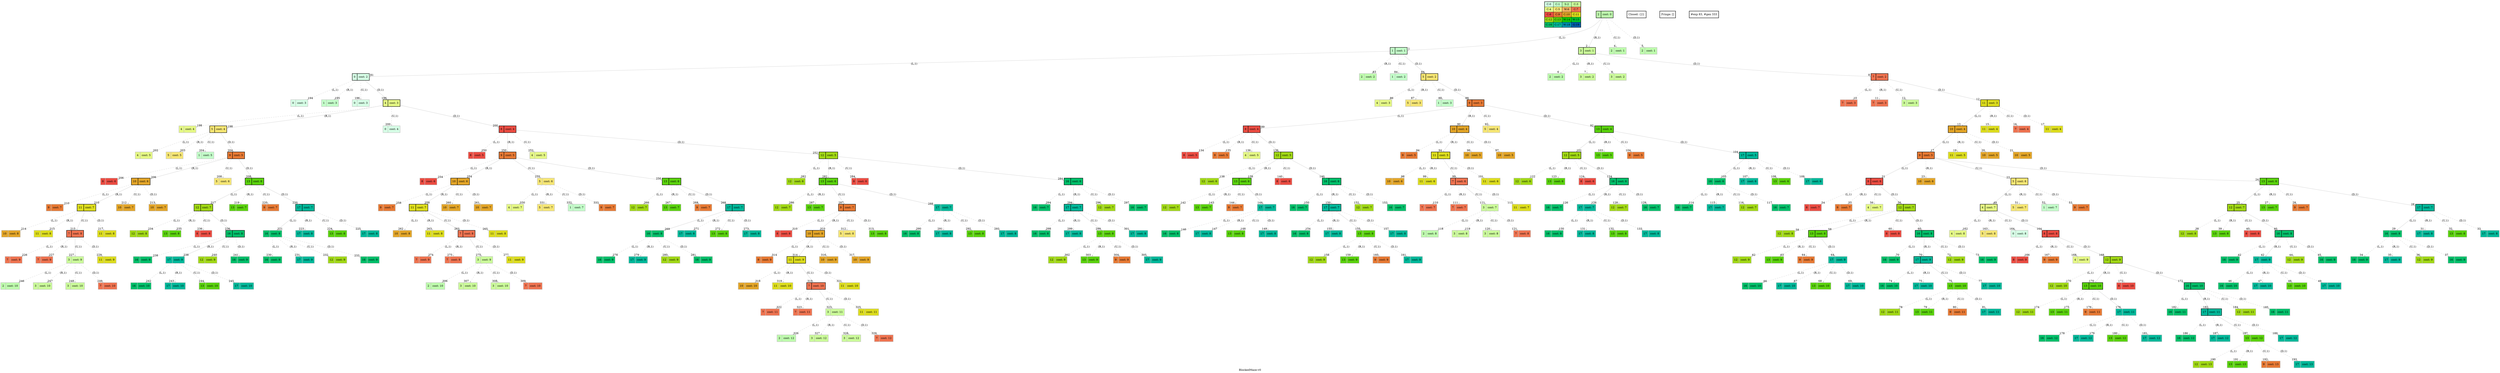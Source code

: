 digraph BlockedMaze { label="BlockedMaze-v0" nodesep=1 ranksep="1.2" node [shape=record penwidth=2] edge [arrowsize=0.7] 
subgraph MAP {label=Map;map [shape=plaintext label=<<table border="1" cellpadding="5" cellspacing="0" cellborder="1"><tr><td bgcolor="0.39803922 0.15947579 0.99679532 1.        ">C:0</td><td bgcolor="0.35098039 0.23194764 0.99315867 1.        ">C:1</td><td bgcolor="0.29607843 0.31486959 0.98720184 1.        ">S:2</td><td bgcolor="0.24901961 0.38410575 0.98063477 1.        ">C:3</td></tr><tr><td bgcolor="0.19411765 0.46220388 0.97128103 1.        ">C:4</td><td bgcolor="0.14705882 0.52643216 0.96182564 1.        ">C:5</td><td bgcolor="0.09215686 0.59770746 0.94913494 1.        ">W:6</td><td bgcolor="0.0372549  0.66454018 0.93467977 1.        ">C:7</td></tr><tr><td bgcolor="0.00980392 0.71791192 0.92090552 1.        ">C:8</td><td bgcolor="0.06470588 0.77520398 0.9032472  1.        ">C:9</td><td bgcolor="0.11176471 0.81974048 0.88677369 1.        ">C:10</td><td bgcolor="0.16666667 0.8660254  0.8660254  1.        ">C:11</td></tr><tr><td bgcolor="0.21372549 0.9005867  0.84695821 1.        ">C:12</td><td bgcolor="0.26862745 0.93467977 0.82325295 1.        ">C:13</td><td bgcolor="0.32352941 0.96182564 0.79801723 1.        ">W:14</td><td bgcolor="0.37058824 0.97940977 0.77520398 1.        ">W:15</td></tr><tr><td bgcolor="0.4254902  0.99315867 0.74725253 1.        ">C:16</td><td bgcolor="0.47254902 0.99907048 0.72218645 1.        ">C:17</td><td bgcolor="0.52745098 0.99907048 0.69169844 1.        ">W:18</td><td bgcolor="0.5745098  0.99315867 0.66454018 1.        ">G:19</td></tr></table>>]} 
"0_2" [label="<f0>2 |<f1> cost: 0" style=filled color=grey fillcolor="0.29607843 0.31486959 0.98720184 1.        "];  
"0_2" [label="<f0>2 |<f1> cost: 0" style=filled color=black fillcolor="0.29607843 0.31486959 0.98720184 1.        "];  "0_2.1-0" [label="<f0>1 |<f1> cost: 1" style=filled color=grey fillcolor="0.35098039 0.23194764 0.99315867 1.        "];   "0_2" -> "0_2.1-0" [label="(L,1)" headlabel=" 1 " style="" color=grey ]; "0_c" [label="Closed: {2}" shape=box]; "0_fr" [label="Fringe: []" shape=box];
"0_2.3-1" [label="<f0>3 |<f1> cost: 1" style=filled color=grey fillcolor="0.24901961 0.38410575 0.98063477 1.        "];   "0_2" -> "0_2.3-1" [label="(R,1)" headlabel=" 2 " style="" color=grey ]; "0_c" [label="Closed: {2}" shape=box]; "0_fr" [label="Fringe: ['1']" shape=box];
"0_2.2-2" [label="<f0>2 |<f1> cost: 1" style=filled color=grey fillcolor="0.29607843 0.31486959 0.98720184 1.        "];   "0_2" -> "0_2.2-2" [label="(U,1)" headlabel=" 4 " style="dashed" color=grey ]; "0_c" [label="Closed: {2}" shape=box]; "0_fr" [label="Fringe: ['1', '3']" shape=box];
"0_2.2-3" [label="<f0>2 |<f1> cost: 1" style=filled color=grey fillcolor="0.29607843 0.31486959 0.98720184 1.        "];   "0_2" -> "0_2.2-3" [label="(D,1)" headlabel=" 5 " style="dashed" color=grey ]; "0_c" [label="Closed: {2}" shape=box]; "0_fr" [label="Fringe: ['1', '3']" shape=box];
"0_2.3.2-0" [label="<f0>2 |<f1> cost: 2" style=filled color=grey fillcolor="0.29607843 0.31486959 0.98720184 1.        "];   "0_2.3-1" -> "0_2.3.2-0" [label="(L,1)" headlabel=" 6 " style="dashed" color=grey ]; "0_c" [label="Closed: {2}" shape=box]; "0_fr" [label="Fringe: ['1']" shape=box];
"0_2.3.3-1" [label="<f0>3 |<f1> cost: 2" style=filled color=grey fillcolor="0.24901961 0.38410575 0.98063477 1.        "];   "0_2.3-1" -> "0_2.3.3-1" [label="(R,1)" headlabel=" 7 " style="dashed" color=grey ]; "0_c" [label="Closed: {2}" shape=box]; "0_fr" [label="Fringe: ['1']" shape=box];
"0_2.3.3-2" [label="<f0>3 |<f1> cost: 2" style=filled color=grey fillcolor="0.24901961 0.38410575 0.98063477 1.        "];   "0_2.3-1" -> "0_2.3.3-2" [label="(U,1)" headlabel=" 8 " style="dashed" color=grey ]; "0_c" [label="Closed: {2}" shape=box]; "0_fr" [label="Fringe: ['1']" shape=box];
"0_2.3-1" [label="<f0>3 |<f1> cost: 1" style=filled color=black fillcolor="0.24901961 0.38410575 0.98063477 1.        "];  "0_2.3.7-3" [label="<f0>7 |<f1> cost: 2" style=filled color=grey fillcolor="0.0372549  0.66454018 0.93467977 1.        "];   "0_2.3-1" -> "0_2.3.7-3" [label="(D,1)" headlabel=" 8 " style="" color=grey ]; "0_c" [label="Closed: {2}" shape=box]; "0_fr" [label="Fringe: ['1']" shape=box];
"0_2.3.7.7-0" [label="<f0>7 |<f1> cost: 3" style=filled color=grey fillcolor="0.0372549  0.66454018 0.93467977 1.        "];   "0_2.3.7-3" -> "0_2.3.7.7-0" [label="(L,1)" headlabel=" 10 " style="dashed" color=grey ]; "0_c" [label="Closed: {2}" shape=box]; "0_fr" [label="Fringe: ['1']" shape=box];
"0_2.3.7.7-1" [label="<f0>7 |<f1> cost: 3" style=filled color=grey fillcolor="0.0372549  0.66454018 0.93467977 1.        "];   "0_2.3.7-3" -> "0_2.3.7.7-1" [label="(R,1)" headlabel=" 11 " style="dashed" color=grey ]; "0_c" [label="Closed: {2}" shape=box]; "0_fr" [label="Fringe: ['1']" shape=box];
"0_2.3.7.3-2" [label="<f0>3 |<f1> cost: 3" style=filled color=grey fillcolor="0.24901961 0.38410575 0.98063477 1.        "];   "0_2.3.7-3" -> "0_2.3.7.3-2" [label="(U,1)" headlabel=" 12 " style="dashed" color=grey ]; "0_c" [label="Closed: {2}" shape=box]; "0_fr" [label="Fringe: ['1']" shape=box];
"0_2.3.7-3" [label="<f0>7 |<f1> cost: 2" style=filled color=black fillcolor="0.0372549  0.66454018 0.93467977 1.        "];  "0_2.3.7.11-3" [label="<f0>11 |<f1> cost: 3" style=filled color=grey fillcolor="0.16666667 0.8660254  0.8660254  1.        "];   "0_2.3.7-3" -> "0_2.3.7.11-3" [label="(D,1)" headlabel=" 12 " style="" color=grey ]; "0_c" [label="Closed: {2}" shape=box]; "0_fr" [label="Fringe: ['1']" shape=box];
"0_2.3.7.11-3" [label="<f0>11 |<f1> cost: 3" style=filled color=black fillcolor="0.16666667 0.8660254  0.8660254  1.        "];  "0_2.3.7.11.10-0" [label="<f0>10 |<f1> cost: 4" style=filled color=grey fillcolor="0.11176471 0.81974048 0.88677369 1.        "];   "0_2.3.7.11-3" -> "0_2.3.7.11.10-0" [label="(L,1)" headlabel=" 13 " style="" color=grey ]; "0_c" [label="Closed: {2}" shape=box]; "0_fr" [label="Fringe: ['1']" shape=box];
"0_2.3.7.11.11-1" [label="<f0>11 |<f1> cost: 4" style=filled color=grey fillcolor="0.16666667 0.8660254  0.8660254  1.        "];   "0_2.3.7.11-3" -> "0_2.3.7.11.11-1" [label="(R,1)" headlabel=" 15 " style="dashed" color=grey ]; "0_c" [label="Closed: {2}" shape=box]; "0_fr" [label="Fringe: ['1', '10']" shape=box];
"0_2.3.7.11.7-2" [label="<f0>7 |<f1> cost: 4" style=filled color=grey fillcolor="0.0372549  0.66454018 0.93467977 1.        "];   "0_2.3.7.11-3" -> "0_2.3.7.11.7-2" [label="(U,1)" headlabel=" 16 " style="dashed" color=grey ]; "0_c" [label="Closed: {2}" shape=box]; "0_fr" [label="Fringe: ['1', '10']" shape=box];
"0_2.3.7.11.11-3" [label="<f0>11 |<f1> cost: 4" style=filled color=grey fillcolor="0.16666667 0.8660254  0.8660254  1.        "];   "0_2.3.7.11-3" -> "0_2.3.7.11.11-3" [label="(D,1)" headlabel=" 17 " style="dashed" color=grey ]; "0_c" [label="Closed: {2}" shape=box]; "0_fr" [label="Fringe: ['1', '10']" shape=box];
"0_2.3.7.11.10-0" [label="<f0>10 |<f1> cost: 4" style=filled color=black fillcolor="0.11176471 0.81974048 0.88677369 1.        "];  "0_2.3.7.11.10.9-0" [label="<f0>9 |<f1> cost: 5" style=filled color=grey fillcolor="0.06470588 0.77520398 0.9032472  1.        "];   "0_2.3.7.11.10-0" -> "0_2.3.7.11.10.9-0" [label="(L,1)" headlabel=" 17 " style="" color=grey ]; "0_c" [label="Closed: {2}" shape=box]; "0_fr" [label="Fringe: ['1']" shape=box];
"0_2.3.7.11.10.11-1" [label="<f0>11 |<f1> cost: 5" style=filled color=grey fillcolor="0.16666667 0.8660254  0.8660254  1.        "];   "0_2.3.7.11.10-0" -> "0_2.3.7.11.10.11-1" [label="(R,1)" headlabel=" 19 " style="dashed" color=grey ]; "0_c" [label="Closed: {2}" shape=box]; "0_fr" [label="Fringe: ['1', '9']" shape=box];
"0_2.3.7.11.10.10-2" [label="<f0>10 |<f1> cost: 5" style=filled color=grey fillcolor="0.11176471 0.81974048 0.88677369 1.        "];   "0_2.3.7.11.10-0" -> "0_2.3.7.11.10.10-2" [label="(U,1)" headlabel=" 20 " style="dashed" color=grey ]; "0_c" [label="Closed: {2}" shape=box]; "0_fr" [label="Fringe: ['1', '9']" shape=box];
"0_2.3.7.11.10.10-3" [label="<f0>10 |<f1> cost: 5" style=filled color=grey fillcolor="0.11176471 0.81974048 0.88677369 1.        "];   "0_2.3.7.11.10-0" -> "0_2.3.7.11.10.10-3" [label="(D,1)" headlabel=" 21 " style="dashed" color=grey ]; "0_c" [label="Closed: {2}" shape=box]; "0_fr" [label="Fringe: ['1', '9']" shape=box];
"0_2.3.7.11.10.9-0" [label="<f0>9 |<f1> cost: 5" style=filled color=black fillcolor="0.06470588 0.77520398 0.9032472  1.        "];  "0_2.3.7.11.10.9.8-0" [label="<f0>8 |<f1> cost: 6" style=filled color=grey fillcolor="0.00980392 0.71791192 0.92090552 1.        "];   "0_2.3.7.11.10.9-0" -> "0_2.3.7.11.10.9.8-0" [label="(L,1)" headlabel=" 21 " style="" color=grey ]; "0_c" [label="Closed: {2}" shape=box]; "0_fr" [label="Fringe: ['1']" shape=box];
"0_2.3.7.11.10.9.10-1" [label="<f0>10 |<f1> cost: 6" style=filled color=grey fillcolor="0.11176471 0.81974048 0.88677369 1.        "];   "0_2.3.7.11.10.9-0" -> "0_2.3.7.11.10.9.10-1" [label="(R,1)" headlabel=" 23 " style="dashed" color=grey ]; "0_c" [label="Closed: {2}" shape=box]; "0_fr" [label="Fringe: ['1', '8']" shape=box];
"0_2.3.7.11.10.9.5-2" [label="<f0>5 |<f1> cost: 6" style=filled color=grey fillcolor="0.14705882 0.52643216 0.96182564 1.        "];   "0_2.3.7.11.10.9-0" -> "0_2.3.7.11.10.9.5-2" [label="(U,1)" headlabel=" 23 " style="" color=grey ]; "0_c" [label="Closed: {2}" shape=box]; "0_fr" [label="Fringe: ['1', '8']" shape=box];
"0_2.3.7.11.10.9.13-3" [label="<f0>13 |<f1> cost: 6" style=filled color=grey fillcolor="0.26862745 0.93467977 0.82325295 1.        "];   "0_2.3.7.11.10.9-0" -> "0_2.3.7.11.10.9.13-3" [label="(D,1)" headlabel=" 24 " style="" color=grey ]; "0_c" [label="Closed: {2}" shape=box]; "0_fr" [label="Fringe: ['1', '8', '5']" shape=box];
"0_2.3.7.11.10.9.13-3" [label="<f0>13 |<f1> cost: 6" style=filled color=black fillcolor="0.26862745 0.93467977 0.82325295 1.        "];  "0_2.3.7.11.10.9.13.12-0" [label="<f0>12 |<f1> cost: 7" style=filled color=grey fillcolor="0.21372549 0.9005867  0.84695821 1.        "];   "0_2.3.7.11.10.9.13-3" -> "0_2.3.7.11.10.9.13.12-0" [label="(L,1)" headlabel=" 25 " style="" color=grey ]; "0_c" [label="Closed: {2}" shape=box]; "0_fr" [label="Fringe: ['1', '8', '5']" shape=box];
"0_2.3.7.11.10.9.13.13-1" [label="<f0>13 |<f1> cost: 7" style=filled color=grey fillcolor="0.26862745 0.93467977 0.82325295 1.        "];   "0_2.3.7.11.10.9.13-3" -> "0_2.3.7.11.10.9.13.13-1" [label="(R,1)" headlabel=" 27 " style="dashed" color=grey ]; "0_c" [label="Closed: {2}" shape=box]; "0_fr" [label="Fringe: ['1', '8', '5', '12']" shape=box];
"0_2.3.7.11.10.9.13.9-2" [label="<f0>9 |<f1> cost: 7" style=filled color=grey fillcolor="0.06470588 0.77520398 0.9032472  1.        "];   "0_2.3.7.11.10.9.13-3" -> "0_2.3.7.11.10.9.13.9-2" [label="(U,1)" headlabel=" 28 " style="dashed" color=grey ]; "0_c" [label="Closed: {2}" shape=box]; "0_fr" [label="Fringe: ['1', '8', '5', '12']" shape=box];
"0_2.3.7.11.10.9.13.17-3" [label="<f0>17 |<f1> cost: 7" style=filled color=grey fillcolor="0.47254902 0.99907048 0.72218645 1.        "];   "0_2.3.7.11.10.9.13-3" -> "0_2.3.7.11.10.9.13.17-3" [label="(D,1)" headlabel=" 28 " style="" color=grey ]; "0_c" [label="Closed: {2}" shape=box]; "0_fr" [label="Fringe: ['1', '8', '5', '12']" shape=box];
"0_2.3.7.11.10.9.13.17-3" [label="<f0>17 |<f1> cost: 7" style=filled color=black fillcolor="0.47254902 0.99907048 0.72218645 1.        "];  "0_2.3.7.11.10.9.13.17.16-0" [label="<f0>16 |<f1> cost: 8" style=filled color=grey fillcolor="0.4254902  0.99315867 0.74725253 1.        "];   "0_2.3.7.11.10.9.13.17-3" -> "0_2.3.7.11.10.9.13.17.16-0" [label="(L,1)" headlabel=" 29 " style="" color=grey ]; "0_c" [label="Closed: {2}" shape=box]; "0_fr" [label="Fringe: ['1', '8', '5', '12']" shape=box];
"0_2.3.7.11.10.9.13.17.17-1" [label="<f0>17 |<f1> cost: 8" style=filled color=grey fillcolor="0.47254902 0.99907048 0.72218645 1.        "];   "0_2.3.7.11.10.9.13.17-3" -> "0_2.3.7.11.10.9.13.17.17-1" [label="(R,1)" headlabel=" 31 " style="dashed" color=grey ]; "0_c" [label="Closed: {2}" shape=box]; "0_fr" [label="Fringe: ['1', '8', '5', '12', '16']" shape=box];
"0_2.3.7.11.10.9.13.17.13-2" [label="<f0>13 |<f1> cost: 8" style=filled color=grey fillcolor="0.26862745 0.93467977 0.82325295 1.        "];   "0_2.3.7.11.10.9.13.17-3" -> "0_2.3.7.11.10.9.13.17.13-2" [label="(U,1)" headlabel=" 32 " style="dashed" color=grey ]; "0_c" [label="Closed: {2}" shape=box]; "0_fr" [label="Fringe: ['1', '8', '5', '12', '16']" shape=box];
"0_2.3.7.11.10.9.13.17.17-3" [label="<f0>17 |<f1> cost: 8" style=filled color=grey fillcolor="0.47254902 0.99907048 0.72218645 1.        "];   "0_2.3.7.11.10.9.13.17-3" -> "0_2.3.7.11.10.9.13.17.17-3" [label="(D,1)" headlabel=" 33 " style="dashed" color=grey ]; "0_c" [label="Closed: {2}" shape=box]; "0_fr" [label="Fringe: ['1', '8', '5', '12', '16']" shape=box];
"0_2.3.7.11.10.9.13.17.16.16-0" [label="<f0>16 |<f1> cost: 9" style=filled color=grey fillcolor="0.4254902  0.99315867 0.74725253 1.        "];   "0_2.3.7.11.10.9.13.17.16-0" -> "0_2.3.7.11.10.9.13.17.16.16-0" [label="(L,1)" headlabel=" 34 " style="dashed" color=grey ]; "0_c" [label="Closed: {2}" shape=box]; "0_fr" [label="Fringe: ['1', '8', '5', '12']" shape=box];
"0_2.3.7.11.10.9.13.17.16.17-1" [label="<f0>17 |<f1> cost: 9" style=filled color=grey fillcolor="0.47254902 0.99907048 0.72218645 1.        "];   "0_2.3.7.11.10.9.13.17.16-0" -> "0_2.3.7.11.10.9.13.17.16.17-1" [label="(R,1)" headlabel=" 35 " style="dashed" color=grey ]; "0_c" [label="Closed: {2}" shape=box]; "0_fr" [label="Fringe: ['1', '8', '5', '12']" shape=box];
"0_2.3.7.11.10.9.13.17.16.12-2" [label="<f0>12 |<f1> cost: 9" style=filled color=grey fillcolor="0.21372549 0.9005867  0.84695821 1.        "];   "0_2.3.7.11.10.9.13.17.16-0" -> "0_2.3.7.11.10.9.13.17.16.12-2" [label="(U,1)" headlabel=" 36 " style="dashed" color=grey ]; "0_c" [label="Closed: {2}" shape=box]; "0_fr" [label="Fringe: ['1', '8', '5', '12']" shape=box];
"0_2.3.7.11.10.9.13.17.16.16-3" [label="<f0>16 |<f1> cost: 9" style=filled color=grey fillcolor="0.4254902  0.99315867 0.74725253 1.        "];   "0_2.3.7.11.10.9.13.17.16-0" -> "0_2.3.7.11.10.9.13.17.16.16-3" [label="(D,1)" headlabel=" 37 " style="dashed" color=grey ]; "0_c" [label="Closed: {2}" shape=box]; "0_fr" [label="Fringe: ['1', '8', '5', '12']" shape=box];
"0_2.3.7.11.10.9.13.12.12-0" [label="<f0>12 |<f1> cost: 8" style=filled color=grey fillcolor="0.21372549 0.9005867  0.84695821 1.        "];   "0_2.3.7.11.10.9.13.12-0" -> "0_2.3.7.11.10.9.13.12.12-0" [label="(L,1)" headlabel=" 38 " style="dashed" color=grey ]; "0_c" [label="Closed: {2}" shape=box]; "0_fr" [label="Fringe: ['1', '8', '5']" shape=box];
"0_2.3.7.11.10.9.13.12.13-1" [label="<f0>13 |<f1> cost: 8" style=filled color=grey fillcolor="0.26862745 0.93467977 0.82325295 1.        "];   "0_2.3.7.11.10.9.13.12-0" -> "0_2.3.7.11.10.9.13.12.13-1" [label="(R,1)" headlabel=" 39 " style="dashed" color=grey ]; "0_c" [label="Closed: {2}" shape=box]; "0_fr" [label="Fringe: ['1', '8', '5']" shape=box];
"0_2.3.7.11.10.9.13.12.8-2" [label="<f0>8 |<f1> cost: 8" style=filled color=grey fillcolor="0.00980392 0.71791192 0.92090552 1.        "];   "0_2.3.7.11.10.9.13.12-0" -> "0_2.3.7.11.10.9.13.12.8-2" [label="(U,1)" headlabel=" 40 " style="dashed" color=grey ]; "0_c" [label="Closed: {2}" shape=box]; "0_fr" [label="Fringe: ['1', '8', '5']" shape=box];
"0_2.3.7.11.10.9.13.12-0" [label="<f0>12 |<f1> cost: 7" style=filled color=black fillcolor="0.21372549 0.9005867  0.84695821 1.        "];  "0_2.3.7.11.10.9.13.12.16-3" [label="<f0>16 |<f1> cost: 8" style=filled color=grey fillcolor="0.4254902  0.99315867 0.74725253 1.        "];   "0_2.3.7.11.10.9.13.12-0" -> "0_2.3.7.11.10.9.13.12.16-3" [label="(D,1)" headlabel=" 40 " style="" color=grey ]; "0_c" [label="Closed: {2}" shape=box]; "0_fr" [label="Fringe: ['1', '8', '5']" shape=box];
"0_2.3.7.11.10.9.13.12.16.16-0" [label="<f0>16 |<f1> cost: 9" style=filled color=grey fillcolor="0.4254902  0.99315867 0.74725253 1.        "];   "0_2.3.7.11.10.9.13.12.16-3" -> "0_2.3.7.11.10.9.13.12.16.16-0" [label="(L,1)" headlabel=" 42 " style="dashed" color=grey ]; "0_c" [label="Closed: {2}" shape=box]; "0_fr" [label="Fringe: ['1', '8', '5']" shape=box];
"0_2.3.7.11.10.9.13.12.16-3" [label="<f0>16 |<f1> cost: 8" style=filled color=black fillcolor="0.4254902  0.99315867 0.74725253 1.        "];  "0_2.3.7.11.10.9.13.12.16.17-1" [label="<f0>17 |<f1> cost: 9" style=filled color=grey fillcolor="0.47254902 0.99907048 0.72218645 1.        "];   "0_2.3.7.11.10.9.13.12.16-3" -> "0_2.3.7.11.10.9.13.12.16.17-1" [label="(R,1)" headlabel=" 42 " style="" color=grey ]; "0_c" [label="Closed: {2}" shape=box]; "0_fr" [label="Fringe: ['1', '8', '5']" shape=box];
"0_2.3.7.11.10.9.13.12.16.12-2" [label="<f0>12 |<f1> cost: 9" style=filled color=grey fillcolor="0.21372549 0.9005867  0.84695821 1.        "];   "0_2.3.7.11.10.9.13.12.16-3" -> "0_2.3.7.11.10.9.13.12.16.12-2" [label="(U,1)" headlabel=" 44 " style="dashed" color=grey ]; "0_c" [label="Closed: {2}" shape=box]; "0_fr" [label="Fringe: ['1', '8', '5', '17']" shape=box];
"0_2.3.7.11.10.9.13.12.16.16-3" [label="<f0>16 |<f1> cost: 9" style=filled color=grey fillcolor="0.4254902  0.99315867 0.74725253 1.        "];   "0_2.3.7.11.10.9.13.12.16-3" -> "0_2.3.7.11.10.9.13.12.16.16-3" [label="(D,1)" headlabel=" 45 " style="dashed" color=grey ]; "0_c" [label="Closed: {2}" shape=box]; "0_fr" [label="Fringe: ['1', '8', '5', '17']" shape=box];
"0_2.3.7.11.10.9.13.12.16.17.16-0" [label="<f0>16 |<f1> cost: 10" style=filled color=grey fillcolor="0.4254902  0.99315867 0.74725253 1.        "];   "0_2.3.7.11.10.9.13.12.16.17-1" -> "0_2.3.7.11.10.9.13.12.16.17.16-0" [label="(L,1)" headlabel=" 46 " style="dashed" color=grey ]; "0_c" [label="Closed: {2}" shape=box]; "0_fr" [label="Fringe: ['1', '8', '5']" shape=box];
"0_2.3.7.11.10.9.13.12.16.17.17-1" [label="<f0>17 |<f1> cost: 10" style=filled color=grey fillcolor="0.47254902 0.99907048 0.72218645 1.        "];   "0_2.3.7.11.10.9.13.12.16.17-1" -> "0_2.3.7.11.10.9.13.12.16.17.17-1" [label="(R,1)" headlabel=" 47 " style="dashed" color=grey ]; "0_c" [label="Closed: {2}" shape=box]; "0_fr" [label="Fringe: ['1', '8', '5']" shape=box];
"0_2.3.7.11.10.9.13.12.16.17.13-2" [label="<f0>13 |<f1> cost: 10" style=filled color=grey fillcolor="0.26862745 0.93467977 0.82325295 1.        "];   "0_2.3.7.11.10.9.13.12.16.17-1" -> "0_2.3.7.11.10.9.13.12.16.17.13-2" [label="(U,1)" headlabel=" 48 " style="dashed" color=grey ]; "0_c" [label="Closed: {2}" shape=box]; "0_fr" [label="Fringe: ['1', '8', '5']" shape=box];
"0_2.3.7.11.10.9.13.12.16.17.17-3" [label="<f0>17 |<f1> cost: 10" style=filled color=grey fillcolor="0.47254902 0.99907048 0.72218645 1.        "];   "0_2.3.7.11.10.9.13.12.16.17-1" -> "0_2.3.7.11.10.9.13.12.16.17.17-3" [label="(D,1)" headlabel=" 49 " style="dashed" color=grey ]; "0_c" [label="Closed: {2}" shape=box]; "0_fr" [label="Fringe: ['1', '8', '5']" shape=box];
"0_2.3.7.11.10.9.5-2" [label="<f0>5 |<f1> cost: 6" style=filled color=black fillcolor="0.14705882 0.52643216 0.96182564 1.        "];  "0_2.3.7.11.10.9.5.4-0" [label="<f0>4 |<f1> cost: 7" style=filled color=grey fillcolor="0.19411765 0.46220388 0.97128103 1.        "];   "0_2.3.7.11.10.9.5-2" -> "0_2.3.7.11.10.9.5.4-0" [label="(L,1)" headlabel=" 49 " style="" color=grey ]; "0_c" [label="Closed: {2}" shape=box]; "0_fr" [label="Fringe: ['1', '8']" shape=box];
"0_2.3.7.11.10.9.5.5-1" [label="<f0>5 |<f1> cost: 7" style=filled color=grey fillcolor="0.14705882 0.52643216 0.96182564 1.        "];   "0_2.3.7.11.10.9.5-2" -> "0_2.3.7.11.10.9.5.5-1" [label="(R,1)" headlabel=" 51 " style="dashed" color=grey ]; "0_c" [label="Closed: {2}" shape=box]; "0_fr" [label="Fringe: ['1', '8', '4']" shape=box];
"0_2.3.7.11.10.9.5.1-2" [label="<f0>1 |<f1> cost: 7" style=filled color=grey fillcolor="0.35098039 0.23194764 0.99315867 1.        "];   "0_2.3.7.11.10.9.5-2" -> "0_2.3.7.11.10.9.5.1-2" [label="(U,1)" headlabel=" 52 " style="dashed" color=grey ]; "0_c" [label="Closed: {2}" shape=box]; "0_fr" [label="Fringe: ['1', '8', '4']" shape=box];
"0_2.3.7.11.10.9.5.9-3" [label="<f0>9 |<f1> cost: 7" style=filled color=grey fillcolor="0.06470588 0.77520398 0.9032472  1.        "];   "0_2.3.7.11.10.9.5-2" -> "0_2.3.7.11.10.9.5.9-3" [label="(D,1)" headlabel=" 53 " style="dashed" color=grey ]; "0_c" [label="Closed: {2}" shape=box]; "0_fr" [label="Fringe: ['1', '8', '4']" shape=box];
"0_2.3.7.11.10.9.8.8-0" [label="<f0>8 |<f1> cost: 7" style=filled color=grey fillcolor="0.00980392 0.71791192 0.92090552 1.        "];   "0_2.3.7.11.10.9.8-0" -> "0_2.3.7.11.10.9.8.8-0" [label="(L,1)" headlabel=" 54 " style="dashed" color=grey ]; "0_c" [label="Closed: {2}" shape=box]; "0_fr" [label="Fringe: ['1', '4']" shape=box];
"0_2.3.7.11.10.9.8.9-1" [label="<f0>9 |<f1> cost: 7" style=filled color=grey fillcolor="0.06470588 0.77520398 0.9032472  1.        "];   "0_2.3.7.11.10.9.8-0" -> "0_2.3.7.11.10.9.8.9-1" [label="(R,1)" headlabel=" 55 " style="dashed" color=grey ]; "0_c" [label="Closed: {2}" shape=box]; "0_fr" [label="Fringe: ['1', '4']" shape=box];
"0_2.3.7.11.10.9.8.4-2" [label="<f0>4 |<f1> cost: 7" style=filled color=grey fillcolor="0.19411765 0.46220388 0.97128103 1.        "];   "0_2.3.7.11.10.9.8-0" -> "0_2.3.7.11.10.9.8.4-2" [label="(U,1)" headlabel=" 56 " style="dashed" color=grey ]; "0_c" [label="Closed: {2}" shape=box]; "0_fr" [label="Fringe: ['1', '4']" shape=box];
"0_2.3.7.11.10.9.8-0" [label="<f0>8 |<f1> cost: 6" style=filled color=black fillcolor="0.00980392 0.71791192 0.92090552 1.        "];  "0_2.3.7.11.10.9.8.12-3" [label="<f0>12 |<f1> cost: 7" style=filled color=grey fillcolor="0.21372549 0.9005867  0.84695821 1.        "];   "0_2.3.7.11.10.9.8-0" -> "0_2.3.7.11.10.9.8.12-3" [label="(D,1)" headlabel=" 56 " style="" color=grey ]; "0_c" [label="Closed: {2}" shape=box]; "0_fr" [label="Fringe: ['1', '4']" shape=box];
"0_2.3.7.11.10.9.8.12.12-0" [label="<f0>12 |<f1> cost: 8" style=filled color=grey fillcolor="0.21372549 0.9005867  0.84695821 1.        "];   "0_2.3.7.11.10.9.8.12-3" -> "0_2.3.7.11.10.9.8.12.12-0" [label="(L,1)" headlabel=" 58 " style="dashed" color=grey ]; "0_c" [label="Closed: {2}" shape=box]; "0_fr" [label="Fringe: ['1', '4']" shape=box];
"0_2.3.7.11.10.9.8.12-3" [label="<f0>12 |<f1> cost: 7" style=filled color=black fillcolor="0.21372549 0.9005867  0.84695821 1.        "];  "0_2.3.7.11.10.9.8.12.13-1" [label="<f0>13 |<f1> cost: 8" style=filled color=grey fillcolor="0.26862745 0.93467977 0.82325295 1.        "];   "0_2.3.7.11.10.9.8.12-3" -> "0_2.3.7.11.10.9.8.12.13-1" [label="(R,1)" headlabel=" 58 " style="" color=grey ]; "0_c" [label="Closed: {2}" shape=box]; "0_fr" [label="Fringe: ['1', '4']" shape=box];
"0_2.3.7.11.10.9.8.12.8-2" [label="<f0>8 |<f1> cost: 8" style=filled color=grey fillcolor="0.00980392 0.71791192 0.92090552 1.        "];   "0_2.3.7.11.10.9.8.12-3" -> "0_2.3.7.11.10.9.8.12.8-2" [label="(U,1)" headlabel=" 60 " style="dashed" color=grey ]; "0_c" [label="Closed: {2}" shape=box]; "0_fr" [label="Fringe: ['1', '4', '13']" shape=box];
"0_2.3.7.11.10.9.8.12.16-3" [label="<f0>16 |<f1> cost: 8" style=filled color=grey fillcolor="0.4254902  0.99315867 0.74725253 1.        "];   "0_2.3.7.11.10.9.8.12-3" -> "0_2.3.7.11.10.9.8.12.16-3" [label="(D,1)" headlabel=" 60 " style="" color=grey ]; "0_c" [label="Closed: {2}" shape=box]; "0_fr" [label="Fringe: ['1', '4', '13']" shape=box];
"0_2.3.7.11.10.9.8.12.13.12-0" [label="<f0>12 |<f1> cost: 9" style=filled color=grey fillcolor="0.21372549 0.9005867  0.84695821 1.        "];   "0_2.3.7.11.10.9.8.12.13-1" -> "0_2.3.7.11.10.9.8.12.13.12-0" [label="(L,1)" headlabel=" 62 " style="dashed" color=grey ]; "0_c" [label="Closed: {2}" shape=box]; "0_fr" [label="Fringe: ['1', '4', '16']" shape=box];
"0_2.3.7.11.10.9.8.12.13.13-1" [label="<f0>13 |<f1> cost: 9" style=filled color=grey fillcolor="0.26862745 0.93467977 0.82325295 1.        "];   "0_2.3.7.11.10.9.8.12.13-1" -> "0_2.3.7.11.10.9.8.12.13.13-1" [label="(R,1)" headlabel=" 63 " style="dashed" color=grey ]; "0_c" [label="Closed: {2}" shape=box]; "0_fr" [label="Fringe: ['1', '4', '16']" shape=box];
"0_2.3.7.11.10.9.8.12.13.9-2" [label="<f0>9 |<f1> cost: 9" style=filled color=grey fillcolor="0.06470588 0.77520398 0.9032472  1.        "];   "0_2.3.7.11.10.9.8.12.13-1" -> "0_2.3.7.11.10.9.8.12.13.9-2" [label="(U,1)" headlabel=" 64 " style="dashed" color=grey ]; "0_c" [label="Closed: {2}" shape=box]; "0_fr" [label="Fringe: ['1', '4', '16']" shape=box];
"0_2.3.7.11.10.9.8.12.13-1" [label="<f0>13 |<f1> cost: 8" style=filled color=black fillcolor="0.26862745 0.93467977 0.82325295 1.        "];  "0_2.3.7.11.10.9.8.12.13.17-3" [label="<f0>17 |<f1> cost: 9" style=filled color=grey fillcolor="0.47254902 0.99907048 0.72218645 1.        "];   "0_2.3.7.11.10.9.8.12.13-1" -> "0_2.3.7.11.10.9.8.12.13.17-3" [label="(D,1)" headlabel=" 64 " style="" color=grey ]; "0_c" [label="Closed: {2}" shape=box]; "0_fr" [label="Fringe: ['1', '4', '16']" shape=box];
"0_2.3.7.11.10.9.8.12.13.17.16-0" [label="<f0>16 |<f1> cost: 10" style=filled color=grey fillcolor="0.4254902  0.99315867 0.74725253 1.        "];   "0_2.3.7.11.10.9.8.12.13.17-3" -> "0_2.3.7.11.10.9.8.12.13.17.16-0" [label="(L,1)" headlabel=" 66 " style="dashed" color=grey ]; "0_c" [label="Closed: {2}" shape=box]; "0_fr" [label="Fringe: ['1', '4', '16']" shape=box];
"0_2.3.7.11.10.9.8.12.13.17.17-1" [label="<f0>17 |<f1> cost: 10" style=filled color=grey fillcolor="0.47254902 0.99907048 0.72218645 1.        "];   "0_2.3.7.11.10.9.8.12.13.17-3" -> "0_2.3.7.11.10.9.8.12.13.17.17-1" [label="(R,1)" headlabel=" 67 " style="dashed" color=grey ]; "0_c" [label="Closed: {2}" shape=box]; "0_fr" [label="Fringe: ['1', '4', '16']" shape=box];
"0_2.3.7.11.10.9.8.12.13.17.13-2" [label="<f0>13 |<f1> cost: 10" style=filled color=grey fillcolor="0.26862745 0.93467977 0.82325295 1.        "];   "0_2.3.7.11.10.9.8.12.13.17-3" -> "0_2.3.7.11.10.9.8.12.13.17.13-2" [label="(U,1)" headlabel=" 68 " style="dashed" color=grey ]; "0_c" [label="Closed: {2}" shape=box]; "0_fr" [label="Fringe: ['1', '4', '16']" shape=box];
"0_2.3.7.11.10.9.8.12.13.17.17-3" [label="<f0>17 |<f1> cost: 10" style=filled color=grey fillcolor="0.47254902 0.99907048 0.72218645 1.        "];   "0_2.3.7.11.10.9.8.12.13.17-3" -> "0_2.3.7.11.10.9.8.12.13.17.17-3" [label="(D,1)" headlabel=" 69 " style="dashed" color=grey ]; "0_c" [label="Closed: {2}" shape=box]; "0_fr" [label="Fringe: ['1', '4', '16']" shape=box];
"0_2.3.7.11.10.9.8.12.16.16-0" [label="<f0>16 |<f1> cost: 9" style=filled color=grey fillcolor="0.4254902  0.99315867 0.74725253 1.        "];   "0_2.3.7.11.10.9.8.12.16-3" -> "0_2.3.7.11.10.9.8.12.16.16-0" [label="(L,1)" headlabel=" 70 " style="dashed" color=grey ]; "0_c" [label="Closed: {2}" shape=box]; "0_fr" [label="Fringe: ['1', '4']" shape=box];
"0_2.3.7.11.10.9.8.12.16-3" [label="<f0>16 |<f1> cost: 8" style=filled color=black fillcolor="0.4254902  0.99315867 0.74725253 1.        "];  "0_2.3.7.11.10.9.8.12.16.17-1" [label="<f0>17 |<f1> cost: 9" style=filled color=grey fillcolor="0.47254902 0.99907048 0.72218645 1.        "];   "0_2.3.7.11.10.9.8.12.16-3" -> "0_2.3.7.11.10.9.8.12.16.17-1" [label="(R,1)" headlabel=" 70 " style="" color=grey ]; "0_c" [label="Closed: {2}" shape=box]; "0_fr" [label="Fringe: ['1', '4']" shape=box];
"0_2.3.7.11.10.9.8.12.16.12-2" [label="<f0>12 |<f1> cost: 9" style=filled color=grey fillcolor="0.21372549 0.9005867  0.84695821 1.        "];   "0_2.3.7.11.10.9.8.12.16-3" -> "0_2.3.7.11.10.9.8.12.16.12-2" [label="(U,1)" headlabel=" 72 " style="dashed" color=grey ]; "0_c" [label="Closed: {2}" shape=box]; "0_fr" [label="Fringe: ['1', '4', '17']" shape=box];
"0_2.3.7.11.10.9.8.12.16.16-3" [label="<f0>16 |<f1> cost: 9" style=filled color=grey fillcolor="0.4254902  0.99315867 0.74725253 1.        "];   "0_2.3.7.11.10.9.8.12.16-3" -> "0_2.3.7.11.10.9.8.12.16.16-3" [label="(D,1)" headlabel=" 73 " style="dashed" color=grey ]; "0_c" [label="Closed: {2}" shape=box]; "0_fr" [label="Fringe: ['1', '4', '17']" shape=box];
"0_2.3.7.11.10.9.8.12.16.17.16-0" [label="<f0>16 |<f1> cost: 10" style=filled color=grey fillcolor="0.4254902  0.99315867 0.74725253 1.        "];   "0_2.3.7.11.10.9.8.12.16.17-1" -> "0_2.3.7.11.10.9.8.12.16.17.16-0" [label="(L,1)" headlabel=" 74 " style="dashed" color=grey ]; "0_c" [label="Closed: {2}" shape=box]; "0_fr" [label="Fringe: ['1', '4']" shape=box];
"0_2.3.7.11.10.9.8.12.16.17.17-1" [label="<f0>17 |<f1> cost: 10" style=filled color=grey fillcolor="0.47254902 0.99907048 0.72218645 1.        "];   "0_2.3.7.11.10.9.8.12.16.17-1" -> "0_2.3.7.11.10.9.8.12.16.17.17-1" [label="(R,1)" headlabel=" 75 " style="dashed" color=grey ]; "0_c" [label="Closed: {2}" shape=box]; "0_fr" [label="Fringe: ['1', '4']" shape=box];
"0_2.3.7.11.10.9.8.12.16.17-1" [label="<f0>17 |<f1> cost: 9" style=filled color=black fillcolor="0.47254902 0.99907048 0.72218645 1.        "];  "0_2.3.7.11.10.9.8.12.16.17.13-2" [label="<f0>13 |<f1> cost: 10" style=filled color=grey fillcolor="0.26862745 0.93467977 0.82325295 1.        "];   "0_2.3.7.11.10.9.8.12.16.17-1" -> "0_2.3.7.11.10.9.8.12.16.17.13-2" [label="(U,1)" headlabel=" 75 " style="" color=grey ]; "0_c" [label="Closed: {2}" shape=box]; "0_fr" [label="Fringe: ['1', '4']" shape=box];
"0_2.3.7.11.10.9.8.12.16.17.17-3" [label="<f0>17 |<f1> cost: 10" style=filled color=grey fillcolor="0.47254902 0.99907048 0.72218645 1.        "];   "0_2.3.7.11.10.9.8.12.16.17-1" -> "0_2.3.7.11.10.9.8.12.16.17.17-3" [label="(D,1)" headlabel=" 77 " style="dashed" color=grey ]; "0_c" [label="Closed: {2}" shape=box]; "0_fr" [label="Fringe: ['1', '4', '13']" shape=box];
"0_2.3.7.11.10.9.8.12.16.17.13.12-0" [label="<f0>12 |<f1> cost: 11" style=filled color=grey fillcolor="0.21372549 0.9005867  0.84695821 1.        "];   "0_2.3.7.11.10.9.8.12.16.17.13-2" -> "0_2.3.7.11.10.9.8.12.16.17.13.12-0" [label="(L,1)" headlabel=" 78 " style="dashed" color=grey ]; "0_c" [label="Closed: {2}" shape=box]; "0_fr" [label="Fringe: ['1', '4']" shape=box];
"0_2.3.7.11.10.9.8.12.16.17.13.13-1" [label="<f0>13 |<f1> cost: 11" style=filled color=grey fillcolor="0.26862745 0.93467977 0.82325295 1.        "];   "0_2.3.7.11.10.9.8.12.16.17.13-2" -> "0_2.3.7.11.10.9.8.12.16.17.13.13-1" [label="(R,1)" headlabel=" 79 " style="dashed" color=grey ]; "0_c" [label="Closed: {2}" shape=box]; "0_fr" [label="Fringe: ['1', '4']" shape=box];
"0_2.3.7.11.10.9.8.12.16.17.13.9-2" [label="<f0>9 |<f1> cost: 11" style=filled color=grey fillcolor="0.06470588 0.77520398 0.9032472  1.        "];   "0_2.3.7.11.10.9.8.12.16.17.13-2" -> "0_2.3.7.11.10.9.8.12.16.17.13.9-2" [label="(U,1)" headlabel=" 80 " style="dashed" color=grey ]; "0_c" [label="Closed: {2}" shape=box]; "0_fr" [label="Fringe: ['1', '4']" shape=box];
"0_2.3.7.11.10.9.8.12.16.17.13.17-3" [label="<f0>17 |<f1> cost: 11" style=filled color=grey fillcolor="0.47254902 0.99907048 0.72218645 1.        "];   "0_2.3.7.11.10.9.8.12.16.17.13-2" -> "0_2.3.7.11.10.9.8.12.16.17.13.17-3" [label="(D,1)" headlabel=" 81 " style="dashed" color=grey ]; "0_c" [label="Closed: {2}" shape=box]; "0_fr" [label="Fringe: ['1', '4']" shape=box];
"0_2.1-0" [label="<f0>1 |<f1> cost: 1" style=filled color=black fillcolor="0.35098039 0.23194764 0.99315867 1.        "];  "0_2.1.0-0" [label="<f0>0 |<f1> cost: 2" style=filled color=grey fillcolor="0.39803922 0.15947579 0.99679532 1.        "];   "0_2.1-0" -> "0_2.1.0-0" [label="(L,1)" headlabel=" 81 " style="" color=grey ]; "0_c" [label="Closed: {2}" shape=box]; "0_fr" [label="Fringe: ['4']" shape=box];
"0_2.1.2-1" [label="<f0>2 |<f1> cost: 2" style=filled color=grey fillcolor="0.29607843 0.31486959 0.98720184 1.        "];   "0_2.1-0" -> "0_2.1.2-1" [label="(R,1)" headlabel=" 83 " style="dashed" color=grey ]; "0_c" [label="Closed: {2}" shape=box]; "0_fr" [label="Fringe: ['4', '0']" shape=box];
"0_2.1.1-2" [label="<f0>1 |<f1> cost: 2" style=filled color=grey fillcolor="0.35098039 0.23194764 0.99315867 1.        "];   "0_2.1-0" -> "0_2.1.1-2" [label="(U,1)" headlabel=" 84 " style="dashed" color=grey ]; "0_c" [label="Closed: {2}" shape=box]; "0_fr" [label="Fringe: ['4', '0']" shape=box];
"0_2.1.5-3" [label="<f0>5 |<f1> cost: 2" style=filled color=grey fillcolor="0.14705882 0.52643216 0.96182564 1.        "];   "0_2.1-0" -> "0_2.1.5-3" [label="(D,1)" headlabel=" 84 " style="" color=grey ]; "0_c" [label="Closed: {2}" shape=box]; "0_fr" [label="Fringe: ['4', '0']" shape=box];
"0_2.1.5.4-0" [label="<f0>4 |<f1> cost: 3" style=filled color=grey fillcolor="0.19411765 0.46220388 0.97128103 1.        "];   "0_2.1.5-3" -> "0_2.1.5.4-0" [label="(L,1)" headlabel=" 86 " style="dashed" color=grey ]; "0_c" [label="Closed: {2}" shape=box]; "0_fr" [label="Fringe: ['4', '0']" shape=box];
"0_2.1.5.5-1" [label="<f0>5 |<f1> cost: 3" style=filled color=grey fillcolor="0.14705882 0.52643216 0.96182564 1.        "];   "0_2.1.5-3" -> "0_2.1.5.5-1" [label="(R,1)" headlabel=" 87 " style="dashed" color=grey ]; "0_c" [label="Closed: {2}" shape=box]; "0_fr" [label="Fringe: ['4', '0']" shape=box];
"0_2.1.5.1-2" [label="<f0>1 |<f1> cost: 3" style=filled color=grey fillcolor="0.35098039 0.23194764 0.99315867 1.        "];   "0_2.1.5-3" -> "0_2.1.5.1-2" [label="(U,1)" headlabel=" 88 " style="dashed" color=grey ]; "0_c" [label="Closed: {2}" shape=box]; "0_fr" [label="Fringe: ['4', '0']" shape=box];
"0_2.1.5-3" [label="<f0>5 |<f1> cost: 2" style=filled color=black fillcolor="0.14705882 0.52643216 0.96182564 1.        "];  "0_2.1.5.9-3" [label="<f0>9 |<f1> cost: 3" style=filled color=grey fillcolor="0.06470588 0.77520398 0.9032472  1.        "];   "0_2.1.5-3" -> "0_2.1.5.9-3" [label="(D,1)" headlabel=" 88 " style="" color=grey ]; "0_c" [label="Closed: {2}" shape=box]; "0_fr" [label="Fringe: ['4', '0']" shape=box];
"0_2.1.5.9-3" [label="<f0>9 |<f1> cost: 3" style=filled color=black fillcolor="0.06470588 0.77520398 0.9032472  1.        "];  "0_2.1.5.9.8-0" [label="<f0>8 |<f1> cost: 4" style=filled color=grey fillcolor="0.00980392 0.71791192 0.92090552 1.        "];   "0_2.1.5.9-3" -> "0_2.1.5.9.8-0" [label="(L,1)" headlabel=" 89 " style="" color=grey ]; "0_c" [label="Closed: {2}" shape=box]; "0_fr" [label="Fringe: ['4', '0']" shape=box];
"0_2.1.5.9.10-1" [label="<f0>10 |<f1> cost: 4" style=filled color=grey fillcolor="0.11176471 0.81974048 0.88677369 1.        "];   "0_2.1.5.9-3" -> "0_2.1.5.9.10-1" [label="(R,1)" headlabel=" 90 " style="" color=grey ]; "0_c" [label="Closed: {2}" shape=box]; "0_fr" [label="Fringe: ['4', '0', '8']" shape=box];
"0_2.1.5.9.5-2" [label="<f0>5 |<f1> cost: 4" style=filled color=grey fillcolor="0.14705882 0.52643216 0.96182564 1.        "];   "0_2.1.5.9-3" -> "0_2.1.5.9.5-2" [label="(U,1)" headlabel=" 92 " style="dashed" color=grey ]; "0_c" [label="Closed: {2}" shape=box]; "0_fr" [label="Fringe: ['4', '0', '8', '10']" shape=box];
"0_2.1.5.9.13-3" [label="<f0>13 |<f1> cost: 4" style=filled color=grey fillcolor="0.26862745 0.93467977 0.82325295 1.        "];   "0_2.1.5.9-3" -> "0_2.1.5.9.13-3" [label="(D,1)" headlabel=" 92 " style="" color=grey ]; "0_c" [label="Closed: {2}" shape=box]; "0_fr" [label="Fringe: ['4', '0', '8', '10']" shape=box];
"0_2.1.5.9.10.9-0" [label="<f0>9 |<f1> cost: 5" style=filled color=grey fillcolor="0.06470588 0.77520398 0.9032472  1.        "];   "0_2.1.5.9.10-1" -> "0_2.1.5.9.10.9-0" [label="(L,1)" headlabel=" 94 " style="dashed" color=grey ]; "0_c" [label="Closed: {2}" shape=box]; "0_fr" [label="Fringe: ['4', '0', '8', '13']" shape=box];
"0_2.1.5.9.10-1" [label="<f0>10 |<f1> cost: 4" style=filled color=black fillcolor="0.11176471 0.81974048 0.88677369 1.        "];  "0_2.1.5.9.10.11-1" [label="<f0>11 |<f1> cost: 5" style=filled color=grey fillcolor="0.16666667 0.8660254  0.8660254  1.        "];   "0_2.1.5.9.10-1" -> "0_2.1.5.9.10.11-1" [label="(R,1)" headlabel=" 94 " style="" color=grey ]; "0_c" [label="Closed: {2}" shape=box]; "0_fr" [label="Fringe: ['4', '0', '8', '13']" shape=box];
"0_2.1.5.9.10.10-2" [label="<f0>10 |<f1> cost: 5" style=filled color=grey fillcolor="0.11176471 0.81974048 0.88677369 1.        "];   "0_2.1.5.9.10-1" -> "0_2.1.5.9.10.10-2" [label="(U,1)" headlabel=" 96 " style="dashed" color=grey ]; "0_c" [label="Closed: {2}" shape=box]; "0_fr" [label="Fringe: ['4', '0', '8', '13', '11']" shape=box];
"0_2.1.5.9.10.10-3" [label="<f0>10 |<f1> cost: 5" style=filled color=grey fillcolor="0.11176471 0.81974048 0.88677369 1.        "];   "0_2.1.5.9.10-1" -> "0_2.1.5.9.10.10-3" [label="(D,1)" headlabel=" 97 " style="dashed" color=grey ]; "0_c" [label="Closed: {2}" shape=box]; "0_fr" [label="Fringe: ['4', '0', '8', '13', '11']" shape=box];
"0_2.1.5.9.10.11.10-0" [label="<f0>10 |<f1> cost: 6" style=filled color=grey fillcolor="0.11176471 0.81974048 0.88677369 1.        "];   "0_2.1.5.9.10.11-1" -> "0_2.1.5.9.10.11.10-0" [label="(L,1)" headlabel=" 98 " style="dashed" color=grey ]; "0_c" [label="Closed: {2}" shape=box]; "0_fr" [label="Fringe: ['4', '0', '8', '13']" shape=box];
"0_2.1.5.9.10.11.11-1" [label="<f0>11 |<f1> cost: 6" style=filled color=grey fillcolor="0.16666667 0.8660254  0.8660254  1.        "];   "0_2.1.5.9.10.11-1" -> "0_2.1.5.9.10.11.11-1" [label="(R,1)" headlabel=" 99 " style="dashed" color=grey ]; "0_c" [label="Closed: {2}" shape=box]; "0_fr" [label="Fringe: ['4', '0', '8', '13']" shape=box];
"0_2.1.5.9.10.11-1" [label="<f0>11 |<f1> cost: 5" style=filled color=black fillcolor="0.16666667 0.8660254  0.8660254  1.        "];  "0_2.1.5.9.10.11.7-2" [label="<f0>7 |<f1> cost: 6" style=filled color=grey fillcolor="0.0372549  0.66454018 0.93467977 1.        "];   "0_2.1.5.9.10.11-1" -> "0_2.1.5.9.10.11.7-2" [label="(U,1)" headlabel=" 99 " style="" color=grey ]; "0_c" [label="Closed: {2}" shape=box]; "0_fr" [label="Fringe: ['4', '0', '8', '13']" shape=box];
"0_2.1.5.9.10.11.11-3" [label="<f0>11 |<f1> cost: 6" style=filled color=grey fillcolor="0.16666667 0.8660254  0.8660254  1.        "];   "0_2.1.5.9.10.11-1" -> "0_2.1.5.9.10.11.11-3" [label="(D,1)" headlabel=" 101 " style="dashed" color=grey ]; "0_c" [label="Closed: {2}" shape=box]; "0_fr" [label="Fringe: ['4', '0', '8', '13', '7']" shape=box];
"0_2.1.5.9.13-3" [label="<f0>13 |<f1> cost: 4" style=filled color=black fillcolor="0.26862745 0.93467977 0.82325295 1.        "];  "0_2.1.5.9.13.12-0" [label="<f0>12 |<f1> cost: 5" style=filled color=grey fillcolor="0.21372549 0.9005867  0.84695821 1.        "];   "0_2.1.5.9.13-3" -> "0_2.1.5.9.13.12-0" [label="(L,1)" headlabel=" 101 " style="" color=grey ]; "0_c" [label="Closed: {2}" shape=box]; "0_fr" [label="Fringe: ['4', '0', '8', '7']" shape=box];
"0_2.1.5.9.13.13-1" [label="<f0>13 |<f1> cost: 5" style=filled color=grey fillcolor="0.26862745 0.93467977 0.82325295 1.        "];   "0_2.1.5.9.13-3" -> "0_2.1.5.9.13.13-1" [label="(R,1)" headlabel=" 103 " style="dashed" color=grey ]; "0_c" [label="Closed: {2}" shape=box]; "0_fr" [label="Fringe: ['4', '0', '8', '7', '12']" shape=box];
"0_2.1.5.9.13.9-2" [label="<f0>9 |<f1> cost: 5" style=filled color=grey fillcolor="0.06470588 0.77520398 0.9032472  1.        "];   "0_2.1.5.9.13-3" -> "0_2.1.5.9.13.9-2" [label="(U,1)" headlabel=" 104 " style="dashed" color=grey ]; "0_c" [label="Closed: {2}" shape=box]; "0_fr" [label="Fringe: ['4', '0', '8', '7', '12']" shape=box];
"0_2.1.5.9.13.17-3" [label="<f0>17 |<f1> cost: 5" style=filled color=grey fillcolor="0.47254902 0.99907048 0.72218645 1.        "];   "0_2.1.5.9.13-3" -> "0_2.1.5.9.13.17-3" [label="(D,1)" headlabel=" 104 " style="" color=grey ]; "0_c" [label="Closed: {2}" shape=box]; "0_fr" [label="Fringe: ['4', '0', '8', '7', '12']" shape=box];
"0_2.1.5.9.13.17-3" [label="<f0>17 |<f1> cost: 5" style=filled color=black fillcolor="0.47254902 0.99907048 0.72218645 1.        "];  "0_2.1.5.9.13.17.16-0" [label="<f0>16 |<f1> cost: 6" style=filled color=grey fillcolor="0.4254902  0.99315867 0.74725253 1.        "];   "0_2.1.5.9.13.17-3" -> "0_2.1.5.9.13.17.16-0" [label="(L,1)" headlabel=" 105 " style="" color=grey ]; "0_c" [label="Closed: {2}" shape=box]; "0_fr" [label="Fringe: ['4', '0', '8', '7', '12']" shape=box];
"0_2.1.5.9.13.17.17-1" [label="<f0>17 |<f1> cost: 6" style=filled color=grey fillcolor="0.47254902 0.99907048 0.72218645 1.        "];   "0_2.1.5.9.13.17-3" -> "0_2.1.5.9.13.17.17-1" [label="(R,1)" headlabel=" 107 " style="dashed" color=grey ]; "0_c" [label="Closed: {2}" shape=box]; "0_fr" [label="Fringe: ['4', '0', '8', '7', '12', '16']" shape=box];
"0_2.1.5.9.13.17.13-2" [label="<f0>13 |<f1> cost: 6" style=filled color=grey fillcolor="0.26862745 0.93467977 0.82325295 1.        "];   "0_2.1.5.9.13.17-3" -> "0_2.1.5.9.13.17.13-2" [label="(U,1)" headlabel=" 108 " style="dashed" color=grey ]; "0_c" [label="Closed: {2}" shape=box]; "0_fr" [label="Fringe: ['4', '0', '8', '7', '12', '16']" shape=box];
"0_2.1.5.9.13.17.17-3" [label="<f0>17 |<f1> cost: 6" style=filled color=grey fillcolor="0.47254902 0.99907048 0.72218645 1.        "];   "0_2.1.5.9.13.17-3" -> "0_2.1.5.9.13.17.17-3" [label="(D,1)" headlabel=" 109 " style="dashed" color=grey ]; "0_c" [label="Closed: {2}" shape=box]; "0_fr" [label="Fringe: ['4', '0', '8', '7', '12', '16']" shape=box];
"0_2.1.5.9.10.11.7.7-0" [label="<f0>7 |<f1> cost: 7" style=filled color=grey fillcolor="0.0372549  0.66454018 0.93467977 1.        "];   "0_2.1.5.9.10.11.7-2" -> "0_2.1.5.9.10.11.7.7-0" [label="(L,1)" headlabel=" 110 " style="dashed" color=grey ]; "0_c" [label="Closed: {2}" shape=box]; "0_fr" [label="Fringe: ['4', '0', '8', '12', '16']" shape=box];
"0_2.1.5.9.10.11.7.7-1" [label="<f0>7 |<f1> cost: 7" style=filled color=grey fillcolor="0.0372549  0.66454018 0.93467977 1.        "];   "0_2.1.5.9.10.11.7-2" -> "0_2.1.5.9.10.11.7.7-1" [label="(R,1)" headlabel=" 111 " style="dashed" color=grey ]; "0_c" [label="Closed: {2}" shape=box]; "0_fr" [label="Fringe: ['4', '0', '8', '12', '16']" shape=box];
"0_2.1.5.9.10.11.7-2" [label="<f0>7 |<f1> cost: 6" style=filled color=black fillcolor="0.0372549  0.66454018 0.93467977 1.        "];  "0_2.1.5.9.10.11.7.3-2" [label="<f0>3 |<f1> cost: 7" style=filled color=grey fillcolor="0.24901961 0.38410575 0.98063477 1.        "];   "0_2.1.5.9.10.11.7-2" -> "0_2.1.5.9.10.11.7.3-2" [label="(U,1)" headlabel=" 111 " style="" color=grey ]; "0_c" [label="Closed: {2}" shape=box]; "0_fr" [label="Fringe: ['4', '0', '8', '12', '16']" shape=box];
"0_2.1.5.9.10.11.7.11-3" [label="<f0>11 |<f1> cost: 7" style=filled color=grey fillcolor="0.16666667 0.8660254  0.8660254  1.        "];   "0_2.1.5.9.10.11.7-2" -> "0_2.1.5.9.10.11.7.11-3" [label="(D,1)" headlabel=" 113 " style="dashed" color=grey ]; "0_c" [label="Closed: {2}" shape=box]; "0_fr" [label="Fringe: ['4', '0', '8', '12', '16', '3']" shape=box];
"0_2.1.5.9.13.17.16.16-0" [label="<f0>16 |<f1> cost: 7" style=filled color=grey fillcolor="0.4254902  0.99315867 0.74725253 1.        "];   "0_2.1.5.9.13.17.16-0" -> "0_2.1.5.9.13.17.16.16-0" [label="(L,1)" headlabel=" 114 " style="dashed" color=grey ]; "0_c" [label="Closed: {2}" shape=box]; "0_fr" [label="Fringe: ['4', '0', '8', '12', '3']" shape=box];
"0_2.1.5.9.13.17.16.17-1" [label="<f0>17 |<f1> cost: 7" style=filled color=grey fillcolor="0.47254902 0.99907048 0.72218645 1.        "];   "0_2.1.5.9.13.17.16-0" -> "0_2.1.5.9.13.17.16.17-1" [label="(R,1)" headlabel=" 115 " style="dashed" color=grey ]; "0_c" [label="Closed: {2}" shape=box]; "0_fr" [label="Fringe: ['4', '0', '8', '12', '3']" shape=box];
"0_2.1.5.9.13.17.16.12-2" [label="<f0>12 |<f1> cost: 7" style=filled color=grey fillcolor="0.21372549 0.9005867  0.84695821 1.        "];   "0_2.1.5.9.13.17.16-0" -> "0_2.1.5.9.13.17.16.12-2" [label="(U,1)" headlabel=" 116 " style="dashed" color=grey ]; "0_c" [label="Closed: {2}" shape=box]; "0_fr" [label="Fringe: ['4', '0', '8', '12', '3']" shape=box];
"0_2.1.5.9.13.17.16.16-3" [label="<f0>16 |<f1> cost: 7" style=filled color=grey fillcolor="0.4254902  0.99315867 0.74725253 1.        "];   "0_2.1.5.9.13.17.16-0" -> "0_2.1.5.9.13.17.16.16-3" [label="(D,1)" headlabel=" 117 " style="dashed" color=grey ]; "0_c" [label="Closed: {2}" shape=box]; "0_fr" [label="Fringe: ['4', '0', '8', '12', '3']" shape=box];
"0_2.1.5.9.10.11.7.3.2-0" [label="<f0>2 |<f1> cost: 8" style=filled color=grey fillcolor="0.29607843 0.31486959 0.98720184 1.        "];   "0_2.1.5.9.10.11.7.3-2" -> "0_2.1.5.9.10.11.7.3.2-0" [label="(L,1)" headlabel=" 118 " style="dashed" color=grey ]; "0_c" [label="Closed: {2}" shape=box]; "0_fr" [label="Fringe: ['4', '0', '8', '12']" shape=box];
"0_2.1.5.9.10.11.7.3.3-1" [label="<f0>3 |<f1> cost: 8" style=filled color=grey fillcolor="0.24901961 0.38410575 0.98063477 1.        "];   "0_2.1.5.9.10.11.7.3-2" -> "0_2.1.5.9.10.11.7.3.3-1" [label="(R,1)" headlabel=" 119 " style="dashed" color=grey ]; "0_c" [label="Closed: {2}" shape=box]; "0_fr" [label="Fringe: ['4', '0', '8', '12']" shape=box];
"0_2.1.5.9.10.11.7.3.3-2" [label="<f0>3 |<f1> cost: 8" style=filled color=grey fillcolor="0.24901961 0.38410575 0.98063477 1.        "];   "0_2.1.5.9.10.11.7.3-2" -> "0_2.1.5.9.10.11.7.3.3-2" [label="(U,1)" headlabel=" 120 " style="dashed" color=grey ]; "0_c" [label="Closed: {2}" shape=box]; "0_fr" [label="Fringe: ['4', '0', '8', '12']" shape=box];
"0_2.1.5.9.10.11.7.3.7-3" [label="<f0>7 |<f1> cost: 8" style=filled color=grey fillcolor="0.0372549  0.66454018 0.93467977 1.        "];   "0_2.1.5.9.10.11.7.3-2" -> "0_2.1.5.9.10.11.7.3.7-3" [label="(D,1)" headlabel=" 121 " style="dashed" color=grey ]; "0_c" [label="Closed: {2}" shape=box]; "0_fr" [label="Fringe: ['4', '0', '8', '12']" shape=box];
"0_2.1.5.9.13.12.12-0" [label="<f0>12 |<f1> cost: 6" style=filled color=grey fillcolor="0.21372549 0.9005867  0.84695821 1.        "];   "0_2.1.5.9.13.12-0" -> "0_2.1.5.9.13.12.12-0" [label="(L,1)" headlabel=" 122 " style="dashed" color=grey ]; "0_c" [label="Closed: {2}" shape=box]; "0_fr" [label="Fringe: ['4', '0', '8']" shape=box];
"0_2.1.5.9.13.12.13-1" [label="<f0>13 |<f1> cost: 6" style=filled color=grey fillcolor="0.26862745 0.93467977 0.82325295 1.        "];   "0_2.1.5.9.13.12-0" -> "0_2.1.5.9.13.12.13-1" [label="(R,1)" headlabel=" 123 " style="dashed" color=grey ]; "0_c" [label="Closed: {2}" shape=box]; "0_fr" [label="Fringe: ['4', '0', '8']" shape=box];
"0_2.1.5.9.13.12.8-2" [label="<f0>8 |<f1> cost: 6" style=filled color=grey fillcolor="0.00980392 0.71791192 0.92090552 1.        "];   "0_2.1.5.9.13.12-0" -> "0_2.1.5.9.13.12.8-2" [label="(U,1)" headlabel=" 124 " style="dashed" color=grey ]; "0_c" [label="Closed: {2}" shape=box]; "0_fr" [label="Fringe: ['4', '0', '8']" shape=box];
"0_2.1.5.9.13.12-0" [label="<f0>12 |<f1> cost: 5" style=filled color=black fillcolor="0.21372549 0.9005867  0.84695821 1.        "];  "0_2.1.5.9.13.12.16-3" [label="<f0>16 |<f1> cost: 6" style=filled color=grey fillcolor="0.4254902  0.99315867 0.74725253 1.        "];   "0_2.1.5.9.13.12-0" -> "0_2.1.5.9.13.12.16-3" [label="(D,1)" headlabel=" 124 " style="" color=grey ]; "0_c" [label="Closed: {2}" shape=box]; "0_fr" [label="Fringe: ['4', '0', '8']" shape=box];
"0_2.1.5.9.13.12.16.16-0" [label="<f0>16 |<f1> cost: 7" style=filled color=grey fillcolor="0.4254902  0.99315867 0.74725253 1.        "];   "0_2.1.5.9.13.12.16-3" -> "0_2.1.5.9.13.12.16.16-0" [label="(L,1)" headlabel=" 126 " style="dashed" color=grey ]; "0_c" [label="Closed: {2}" shape=box]; "0_fr" [label="Fringe: ['4', '0', '8']" shape=box];
"0_2.1.5.9.13.12.16-3" [label="<f0>16 |<f1> cost: 6" style=filled color=black fillcolor="0.4254902  0.99315867 0.74725253 1.        "];  "0_2.1.5.9.13.12.16.17-1" [label="<f0>17 |<f1> cost: 7" style=filled color=grey fillcolor="0.47254902 0.99907048 0.72218645 1.        "];   "0_2.1.5.9.13.12.16-3" -> "0_2.1.5.9.13.12.16.17-1" [label="(R,1)" headlabel=" 126 " style="" color=grey ]; "0_c" [label="Closed: {2}" shape=box]; "0_fr" [label="Fringe: ['4', '0', '8']" shape=box];
"0_2.1.5.9.13.12.16.12-2" [label="<f0>12 |<f1> cost: 7" style=filled color=grey fillcolor="0.21372549 0.9005867  0.84695821 1.        "];   "0_2.1.5.9.13.12.16-3" -> "0_2.1.5.9.13.12.16.12-2" [label="(U,1)" headlabel=" 128 " style="dashed" color=grey ]; "0_c" [label="Closed: {2}" shape=box]; "0_fr" [label="Fringe: ['4', '0', '8', '17']" shape=box];
"0_2.1.5.9.13.12.16.16-3" [label="<f0>16 |<f1> cost: 7" style=filled color=grey fillcolor="0.4254902  0.99315867 0.74725253 1.        "];   "0_2.1.5.9.13.12.16-3" -> "0_2.1.5.9.13.12.16.16-3" [label="(D,1)" headlabel=" 129 " style="dashed" color=grey ]; "0_c" [label="Closed: {2}" shape=box]; "0_fr" [label="Fringe: ['4', '0', '8', '17']" shape=box];
"0_2.1.5.9.13.12.16.17.16-0" [label="<f0>16 |<f1> cost: 8" style=filled color=grey fillcolor="0.4254902  0.99315867 0.74725253 1.        "];   "0_2.1.5.9.13.12.16.17-1" -> "0_2.1.5.9.13.12.16.17.16-0" [label="(L,1)" headlabel=" 130 " style="dashed" color=grey ]; "0_c" [label="Closed: {2}" shape=box]; "0_fr" [label="Fringe: ['4', '0', '8']" shape=box];
"0_2.1.5.9.13.12.16.17.17-1" [label="<f0>17 |<f1> cost: 8" style=filled color=grey fillcolor="0.47254902 0.99907048 0.72218645 1.        "];   "0_2.1.5.9.13.12.16.17-1" -> "0_2.1.5.9.13.12.16.17.17-1" [label="(R,1)" headlabel=" 131 " style="dashed" color=grey ]; "0_c" [label="Closed: {2}" shape=box]; "0_fr" [label="Fringe: ['4', '0', '8']" shape=box];
"0_2.1.5.9.13.12.16.17.13-2" [label="<f0>13 |<f1> cost: 8" style=filled color=grey fillcolor="0.26862745 0.93467977 0.82325295 1.        "];   "0_2.1.5.9.13.12.16.17-1" -> "0_2.1.5.9.13.12.16.17.13-2" [label="(U,1)" headlabel=" 132 " style="dashed" color=grey ]; "0_c" [label="Closed: {2}" shape=box]; "0_fr" [label="Fringe: ['4', '0', '8']" shape=box];
"0_2.1.5.9.13.12.16.17.17-3" [label="<f0>17 |<f1> cost: 8" style=filled color=grey fillcolor="0.47254902 0.99907048 0.72218645 1.        "];   "0_2.1.5.9.13.12.16.17-1" -> "0_2.1.5.9.13.12.16.17.17-3" [label="(D,1)" headlabel=" 133 " style="dashed" color=grey ]; "0_c" [label="Closed: {2}" shape=box]; "0_fr" [label="Fringe: ['4', '0', '8']" shape=box];
"0_2.1.5.9.8.8-0" [label="<f0>8 |<f1> cost: 5" style=filled color=grey fillcolor="0.00980392 0.71791192 0.92090552 1.        "];   "0_2.1.5.9.8-0" -> "0_2.1.5.9.8.8-0" [label="(L,1)" headlabel=" 134 " style="dashed" color=grey ]; "0_c" [label="Closed: {2}" shape=box]; "0_fr" [label="Fringe: ['4', '0']" shape=box];
"0_2.1.5.9.8.9-1" [label="<f0>9 |<f1> cost: 5" style=filled color=grey fillcolor="0.06470588 0.77520398 0.9032472  1.        "];   "0_2.1.5.9.8-0" -> "0_2.1.5.9.8.9-1" [label="(R,1)" headlabel=" 135 " style="dashed" color=grey ]; "0_c" [label="Closed: {2}" shape=box]; "0_fr" [label="Fringe: ['4', '0']" shape=box];
"0_2.1.5.9.8.4-2" [label="<f0>4 |<f1> cost: 5" style=filled color=grey fillcolor="0.19411765 0.46220388 0.97128103 1.        "];   "0_2.1.5.9.8-0" -> "0_2.1.5.9.8.4-2" [label="(U,1)" headlabel=" 136 " style="dashed" color=grey ]; "0_c" [label="Closed: {2}" shape=box]; "0_fr" [label="Fringe: ['4', '0']" shape=box];
"0_2.1.5.9.8-0" [label="<f0>8 |<f1> cost: 4" style=filled color=black fillcolor="0.00980392 0.71791192 0.92090552 1.        "];  "0_2.1.5.9.8.12-3" [label="<f0>12 |<f1> cost: 5" style=filled color=grey fillcolor="0.21372549 0.9005867  0.84695821 1.        "];   "0_2.1.5.9.8-0" -> "0_2.1.5.9.8.12-3" [label="(D,1)" headlabel=" 136 " style="" color=grey ]; "0_c" [label="Closed: {2}" shape=box]; "0_fr" [label="Fringe: ['4', '0']" shape=box];
"0_2.1.5.9.8.12.12-0" [label="<f0>12 |<f1> cost: 6" style=filled color=grey fillcolor="0.21372549 0.9005867  0.84695821 1.        "];   "0_2.1.5.9.8.12-3" -> "0_2.1.5.9.8.12.12-0" [label="(L,1)" headlabel=" 138 " style="dashed" color=grey ]; "0_c" [label="Closed: {2}" shape=box]; "0_fr" [label="Fringe: ['4', '0']" shape=box];
"0_2.1.5.9.8.12-3" [label="<f0>12 |<f1> cost: 5" style=filled color=black fillcolor="0.21372549 0.9005867  0.84695821 1.        "];  "0_2.1.5.9.8.12.13-1" [label="<f0>13 |<f1> cost: 6" style=filled color=grey fillcolor="0.26862745 0.93467977 0.82325295 1.        "];   "0_2.1.5.9.8.12-3" -> "0_2.1.5.9.8.12.13-1" [label="(R,1)" headlabel=" 138 " style="" color=grey ]; "0_c" [label="Closed: {2}" shape=box]; "0_fr" [label="Fringe: ['4', '0']" shape=box];
"0_2.1.5.9.8.12.8-2" [label="<f0>8 |<f1> cost: 6" style=filled color=grey fillcolor="0.00980392 0.71791192 0.92090552 1.        "];   "0_2.1.5.9.8.12-3" -> "0_2.1.5.9.8.12.8-2" [label="(U,1)" headlabel=" 140 " style="dashed" color=grey ]; "0_c" [label="Closed: {2}" shape=box]; "0_fr" [label="Fringe: ['4', '0', '13']" shape=box];
"0_2.1.5.9.8.12.16-3" [label="<f0>16 |<f1> cost: 6" style=filled color=grey fillcolor="0.4254902  0.99315867 0.74725253 1.        "];   "0_2.1.5.9.8.12-3" -> "0_2.1.5.9.8.12.16-3" [label="(D,1)" headlabel=" 140 " style="" color=grey ]; "0_c" [label="Closed: {2}" shape=box]; "0_fr" [label="Fringe: ['4', '0', '13']" shape=box];
"0_2.1.5.9.8.12.13.12-0" [label="<f0>12 |<f1> cost: 7" style=filled color=grey fillcolor="0.21372549 0.9005867  0.84695821 1.        "];   "0_2.1.5.9.8.12.13-1" -> "0_2.1.5.9.8.12.13.12-0" [label="(L,1)" headlabel=" 142 " style="dashed" color=grey ]; "0_c" [label="Closed: {2}" shape=box]; "0_fr" [label="Fringe: ['4', '0', '16']" shape=box];
"0_2.1.5.9.8.12.13.13-1" [label="<f0>13 |<f1> cost: 7" style=filled color=grey fillcolor="0.26862745 0.93467977 0.82325295 1.        "];   "0_2.1.5.9.8.12.13-1" -> "0_2.1.5.9.8.12.13.13-1" [label="(R,1)" headlabel=" 143 " style="dashed" color=grey ]; "0_c" [label="Closed: {2}" shape=box]; "0_fr" [label="Fringe: ['4', '0', '16']" shape=box];
"0_2.1.5.9.8.12.13.9-2" [label="<f0>9 |<f1> cost: 7" style=filled color=grey fillcolor="0.06470588 0.77520398 0.9032472  1.        "];   "0_2.1.5.9.8.12.13-1" -> "0_2.1.5.9.8.12.13.9-2" [label="(U,1)" headlabel=" 144 " style="dashed" color=grey ]; "0_c" [label="Closed: {2}" shape=box]; "0_fr" [label="Fringe: ['4', '0', '16']" shape=box];
"0_2.1.5.9.8.12.13-1" [label="<f0>13 |<f1> cost: 6" style=filled color=black fillcolor="0.26862745 0.93467977 0.82325295 1.        "];  "0_2.1.5.9.8.12.13.17-3" [label="<f0>17 |<f1> cost: 7" style=filled color=grey fillcolor="0.47254902 0.99907048 0.72218645 1.        "];   "0_2.1.5.9.8.12.13-1" -> "0_2.1.5.9.8.12.13.17-3" [label="(D,1)" headlabel=" 144 " style="" color=grey ]; "0_c" [label="Closed: {2}" shape=box]; "0_fr" [label="Fringe: ['4', '0', '16']" shape=box];
"0_2.1.5.9.8.12.13.17.16-0" [label="<f0>16 |<f1> cost: 8" style=filled color=grey fillcolor="0.4254902  0.99315867 0.74725253 1.        "];   "0_2.1.5.9.8.12.13.17-3" -> "0_2.1.5.9.8.12.13.17.16-0" [label="(L,1)" headlabel=" 146 " style="dashed" color=grey ]; "0_c" [label="Closed: {2}" shape=box]; "0_fr" [label="Fringe: ['4', '0', '16']" shape=box];
"0_2.1.5.9.8.12.13.17.17-1" [label="<f0>17 |<f1> cost: 8" style=filled color=grey fillcolor="0.47254902 0.99907048 0.72218645 1.        "];   "0_2.1.5.9.8.12.13.17-3" -> "0_2.1.5.9.8.12.13.17.17-1" [label="(R,1)" headlabel=" 147 " style="dashed" color=grey ]; "0_c" [label="Closed: {2}" shape=box]; "0_fr" [label="Fringe: ['4', '0', '16']" shape=box];
"0_2.1.5.9.8.12.13.17.13-2" [label="<f0>13 |<f1> cost: 8" style=filled color=grey fillcolor="0.26862745 0.93467977 0.82325295 1.        "];   "0_2.1.5.9.8.12.13.17-3" -> "0_2.1.5.9.8.12.13.17.13-2" [label="(U,1)" headlabel=" 148 " style="dashed" color=grey ]; "0_c" [label="Closed: {2}" shape=box]; "0_fr" [label="Fringe: ['4', '0', '16']" shape=box];
"0_2.1.5.9.8.12.13.17.17-3" [label="<f0>17 |<f1> cost: 8" style=filled color=grey fillcolor="0.47254902 0.99907048 0.72218645 1.        "];   "0_2.1.5.9.8.12.13.17-3" -> "0_2.1.5.9.8.12.13.17.17-3" [label="(D,1)" headlabel=" 149 " style="dashed" color=grey ]; "0_c" [label="Closed: {2}" shape=box]; "0_fr" [label="Fringe: ['4', '0', '16']" shape=box];
"0_2.1.5.9.8.12.16.16-0" [label="<f0>16 |<f1> cost: 7" style=filled color=grey fillcolor="0.4254902  0.99315867 0.74725253 1.        "];   "0_2.1.5.9.8.12.16-3" -> "0_2.1.5.9.8.12.16.16-0" [label="(L,1)" headlabel=" 150 " style="dashed" color=grey ]; "0_c" [label="Closed: {2}" shape=box]; "0_fr" [label="Fringe: ['4', '0']" shape=box];
"0_2.1.5.9.8.12.16-3" [label="<f0>16 |<f1> cost: 6" style=filled color=black fillcolor="0.4254902  0.99315867 0.74725253 1.        "];  "0_2.1.5.9.8.12.16.17-1" [label="<f0>17 |<f1> cost: 7" style=filled color=grey fillcolor="0.47254902 0.99907048 0.72218645 1.        "];   "0_2.1.5.9.8.12.16-3" -> "0_2.1.5.9.8.12.16.17-1" [label="(R,1)" headlabel=" 150 " style="" color=grey ]; "0_c" [label="Closed: {2}" shape=box]; "0_fr" [label="Fringe: ['4', '0']" shape=box];
"0_2.1.5.9.8.12.16.12-2" [label="<f0>12 |<f1> cost: 7" style=filled color=grey fillcolor="0.21372549 0.9005867  0.84695821 1.        "];   "0_2.1.5.9.8.12.16-3" -> "0_2.1.5.9.8.12.16.12-2" [label="(U,1)" headlabel=" 152 " style="dashed" color=grey ]; "0_c" [label="Closed: {2}" shape=box]; "0_fr" [label="Fringe: ['4', '0', '17']" shape=box];
"0_2.1.5.9.8.12.16.16-3" [label="<f0>16 |<f1> cost: 7" style=filled color=grey fillcolor="0.4254902  0.99315867 0.74725253 1.        "];   "0_2.1.5.9.8.12.16-3" -> "0_2.1.5.9.8.12.16.16-3" [label="(D,1)" headlabel=" 153 " style="dashed" color=grey ]; "0_c" [label="Closed: {2}" shape=box]; "0_fr" [label="Fringe: ['4', '0', '17']" shape=box];
"0_2.1.5.9.8.12.16.17.16-0" [label="<f0>16 |<f1> cost: 8" style=filled color=grey fillcolor="0.4254902  0.99315867 0.74725253 1.        "];   "0_2.1.5.9.8.12.16.17-1" -> "0_2.1.5.9.8.12.16.17.16-0" [label="(L,1)" headlabel=" 154 " style="dashed" color=grey ]; "0_c" [label="Closed: {2}" shape=box]; "0_fr" [label="Fringe: ['4', '0']" shape=box];
"0_2.1.5.9.8.12.16.17.17-1" [label="<f0>17 |<f1> cost: 8" style=filled color=grey fillcolor="0.47254902 0.99907048 0.72218645 1.        "];   "0_2.1.5.9.8.12.16.17-1" -> "0_2.1.5.9.8.12.16.17.17-1" [label="(R,1)" headlabel=" 155 " style="dashed" color=grey ]; "0_c" [label="Closed: {2}" shape=box]; "0_fr" [label="Fringe: ['4', '0']" shape=box];
"0_2.1.5.9.8.12.16.17-1" [label="<f0>17 |<f1> cost: 7" style=filled color=black fillcolor="0.47254902 0.99907048 0.72218645 1.        "];  "0_2.1.5.9.8.12.16.17.13-2" [label="<f0>13 |<f1> cost: 8" style=filled color=grey fillcolor="0.26862745 0.93467977 0.82325295 1.        "];   "0_2.1.5.9.8.12.16.17-1" -> "0_2.1.5.9.8.12.16.17.13-2" [label="(U,1)" headlabel=" 155 " style="" color=grey ]; "0_c" [label="Closed: {2}" shape=box]; "0_fr" [label="Fringe: ['4', '0']" shape=box];
"0_2.1.5.9.8.12.16.17.17-3" [label="<f0>17 |<f1> cost: 8" style=filled color=grey fillcolor="0.47254902 0.99907048 0.72218645 1.        "];   "0_2.1.5.9.8.12.16.17-1" -> "0_2.1.5.9.8.12.16.17.17-3" [label="(D,1)" headlabel=" 157 " style="dashed" color=grey ]; "0_c" [label="Closed: {2}" shape=box]; "0_fr" [label="Fringe: ['4', '0', '13']" shape=box];
"0_2.1.5.9.8.12.16.17.13.12-0" [label="<f0>12 |<f1> cost: 9" style=filled color=grey fillcolor="0.21372549 0.9005867  0.84695821 1.        "];   "0_2.1.5.9.8.12.16.17.13-2" -> "0_2.1.5.9.8.12.16.17.13.12-0" [label="(L,1)" headlabel=" 158 " style="dashed" color=grey ]; "0_c" [label="Closed: {2}" shape=box]; "0_fr" [label="Fringe: ['4', '0']" shape=box];
"0_2.1.5.9.8.12.16.17.13.13-1" [label="<f0>13 |<f1> cost: 9" style=filled color=grey fillcolor="0.26862745 0.93467977 0.82325295 1.        "];   "0_2.1.5.9.8.12.16.17.13-2" -> "0_2.1.5.9.8.12.16.17.13.13-1" [label="(R,1)" headlabel=" 159 " style="dashed" color=grey ]; "0_c" [label="Closed: {2}" shape=box]; "0_fr" [label="Fringe: ['4', '0']" shape=box];
"0_2.1.5.9.8.12.16.17.13.9-2" [label="<f0>9 |<f1> cost: 9" style=filled color=grey fillcolor="0.06470588 0.77520398 0.9032472  1.        "];   "0_2.1.5.9.8.12.16.17.13-2" -> "0_2.1.5.9.8.12.16.17.13.9-2" [label="(U,1)" headlabel=" 160 " style="dashed" color=grey ]; "0_c" [label="Closed: {2}" shape=box]; "0_fr" [label="Fringe: ['4', '0']" shape=box];
"0_2.1.5.9.8.12.16.17.13.17-3" [label="<f0>17 |<f1> cost: 9" style=filled color=grey fillcolor="0.47254902 0.99907048 0.72218645 1.        "];   "0_2.1.5.9.8.12.16.17.13-2" -> "0_2.1.5.9.8.12.16.17.13.17-3" [label="(D,1)" headlabel=" 161 " style="dashed" color=grey ]; "0_c" [label="Closed: {2}" shape=box]; "0_fr" [label="Fringe: ['4', '0']" shape=box];
"0_2.3.7.11.10.9.5.4.4-0" [label="<f0>4 |<f1> cost: 8" style=filled color=grey fillcolor="0.19411765 0.46220388 0.97128103 1.        "];   "0_2.3.7.11.10.9.5.4-0" -> "0_2.3.7.11.10.9.5.4.4-0" [label="(L,1)" headlabel=" 162 " style="dashed" color=grey ]; "0_c" [label="Closed: {2}" shape=box]; "0_fr" [label="Fringe: ['0']" shape=box];
"0_2.3.7.11.10.9.5.4.5-1" [label="<f0>5 |<f1> cost: 8" style=filled color=grey fillcolor="0.14705882 0.52643216 0.96182564 1.        "];   "0_2.3.7.11.10.9.5.4-0" -> "0_2.3.7.11.10.9.5.4.5-1" [label="(R,1)" headlabel=" 163 " style="dashed" color=grey ]; "0_c" [label="Closed: {2}" shape=box]; "0_fr" [label="Fringe: ['0']" shape=box];
"0_2.3.7.11.10.9.5.4.0-2" [label="<f0>0 |<f1> cost: 8" style=filled color=grey fillcolor="0.39803922 0.15947579 0.99679532 1.        "];   "0_2.3.7.11.10.9.5.4-0" -> "0_2.3.7.11.10.9.5.4.0-2" [label="(U,1)" headlabel=" 164 " style="dashed" color=grey ]; "0_c" [label="Closed: {2}" shape=box]; "0_fr" [label="Fringe: ['0']" shape=box];
"0_2.3.7.11.10.9.5.4-0" [label="<f0>4 |<f1> cost: 7" style=filled color=black fillcolor="0.19411765 0.46220388 0.97128103 1.        "];  "0_2.3.7.11.10.9.5.4.8-3" [label="<f0>8 |<f1> cost: 8" style=filled color=grey fillcolor="0.00980392 0.71791192 0.92090552 1.        "];   "0_2.3.7.11.10.9.5.4-0" -> "0_2.3.7.11.10.9.5.4.8-3" [label="(D,1)" headlabel=" 164 " style="" color=grey ]; "0_c" [label="Closed: {2}" shape=box]; "0_fr" [label="Fringe: ['0']" shape=box];
"0_2.3.7.11.10.9.5.4.8.8-0" [label="<f0>8 |<f1> cost: 9" style=filled color=grey fillcolor="0.00980392 0.71791192 0.92090552 1.        "];   "0_2.3.7.11.10.9.5.4.8-3" -> "0_2.3.7.11.10.9.5.4.8.8-0" [label="(L,1)" headlabel=" 166 " style="dashed" color=grey ]; "0_c" [label="Closed: {2}" shape=box]; "0_fr" [label="Fringe: ['0']" shape=box];
"0_2.3.7.11.10.9.5.4.8.9-1" [label="<f0>9 |<f1> cost: 9" style=filled color=grey fillcolor="0.06470588 0.77520398 0.9032472  1.        "];   "0_2.3.7.11.10.9.5.4.8-3" -> "0_2.3.7.11.10.9.5.4.8.9-1" [label="(R,1)" headlabel=" 167 " style="dashed" color=grey ]; "0_c" [label="Closed: {2}" shape=box]; "0_fr" [label="Fringe: ['0']" shape=box];
"0_2.3.7.11.10.9.5.4.8.4-2" [label="<f0>4 |<f1> cost: 9" style=filled color=grey fillcolor="0.19411765 0.46220388 0.97128103 1.        "];   "0_2.3.7.11.10.9.5.4.8-3" -> "0_2.3.7.11.10.9.5.4.8.4-2" [label="(U,1)" headlabel=" 168 " style="dashed" color=grey ]; "0_c" [label="Closed: {2}" shape=box]; "0_fr" [label="Fringe: ['0']" shape=box];
"0_2.3.7.11.10.9.5.4.8-3" [label="<f0>8 |<f1> cost: 8" style=filled color=black fillcolor="0.00980392 0.71791192 0.92090552 1.        "];  "0_2.3.7.11.10.9.5.4.8.12-3" [label="<f0>12 |<f1> cost: 9" style=filled color=grey fillcolor="0.21372549 0.9005867  0.84695821 1.        "];   "0_2.3.7.11.10.9.5.4.8-3" -> "0_2.3.7.11.10.9.5.4.8.12-3" [label="(D,1)" headlabel=" 168 " style="" color=grey ]; "0_c" [label="Closed: {2}" shape=box]; "0_fr" [label="Fringe: ['0']" shape=box];
"0_2.3.7.11.10.9.5.4.8.12.12-0" [label="<f0>12 |<f1> cost: 10" style=filled color=grey fillcolor="0.21372549 0.9005867  0.84695821 1.        "];   "0_2.3.7.11.10.9.5.4.8.12-3" -> "0_2.3.7.11.10.9.5.4.8.12.12-0" [label="(L,1)" headlabel=" 170 " style="dashed" color=grey ]; "0_c" [label="Closed: {2}" shape=box]; "0_fr" [label="Fringe: ['0']" shape=box];
"0_2.3.7.11.10.9.5.4.8.12-3" [label="<f0>12 |<f1> cost: 9" style=filled color=black fillcolor="0.21372549 0.9005867  0.84695821 1.        "];  "0_2.3.7.11.10.9.5.4.8.12.13-1" [label="<f0>13 |<f1> cost: 10" style=filled color=grey fillcolor="0.26862745 0.93467977 0.82325295 1.        "];   "0_2.3.7.11.10.9.5.4.8.12-3" -> "0_2.3.7.11.10.9.5.4.8.12.13-1" [label="(R,1)" headlabel=" 170 " style="" color=grey ]; "0_c" [label="Closed: {2}" shape=box]; "0_fr" [label="Fringe: ['0']" shape=box];
"0_2.3.7.11.10.9.5.4.8.12.8-2" [label="<f0>8 |<f1> cost: 10" style=filled color=grey fillcolor="0.00980392 0.71791192 0.92090552 1.        "];   "0_2.3.7.11.10.9.5.4.8.12-3" -> "0_2.3.7.11.10.9.5.4.8.12.8-2" [label="(U,1)" headlabel=" 172 " style="dashed" color=grey ]; "0_c" [label="Closed: {2}" shape=box]; "0_fr" [label="Fringe: ['0', '13']" shape=box];
"0_2.3.7.11.10.9.5.4.8.12.16-3" [label="<f0>16 |<f1> cost: 10" style=filled color=grey fillcolor="0.4254902  0.99315867 0.74725253 1.        "];   "0_2.3.7.11.10.9.5.4.8.12-3" -> "0_2.3.7.11.10.9.5.4.8.12.16-3" [label="(D,1)" headlabel=" 172 " style="" color=grey ]; "0_c" [label="Closed: {2}" shape=box]; "0_fr" [label="Fringe: ['0', '13']" shape=box];
"0_2.3.7.11.10.9.5.4.8.12.13.12-0" [label="<f0>12 |<f1> cost: 11" style=filled color=grey fillcolor="0.21372549 0.9005867  0.84695821 1.        "];   "0_2.3.7.11.10.9.5.4.8.12.13-1" -> "0_2.3.7.11.10.9.5.4.8.12.13.12-0" [label="(L,1)" headlabel=" 174 " style="dashed" color=grey ]; "0_c" [label="Closed: {2}" shape=box]; "0_fr" [label="Fringe: ['0', '16']" shape=box];
"0_2.3.7.11.10.9.5.4.8.12.13.13-1" [label="<f0>13 |<f1> cost: 11" style=filled color=grey fillcolor="0.26862745 0.93467977 0.82325295 1.        "];   "0_2.3.7.11.10.9.5.4.8.12.13-1" -> "0_2.3.7.11.10.9.5.4.8.12.13.13-1" [label="(R,1)" headlabel=" 175 " style="dashed" color=grey ]; "0_c" [label="Closed: {2}" shape=box]; "0_fr" [label="Fringe: ['0', '16']" shape=box];
"0_2.3.7.11.10.9.5.4.8.12.13.9-2" [label="<f0>9 |<f1> cost: 11" style=filled color=grey fillcolor="0.06470588 0.77520398 0.9032472  1.        "];   "0_2.3.7.11.10.9.5.4.8.12.13-1" -> "0_2.3.7.11.10.9.5.4.8.12.13.9-2" [label="(U,1)" headlabel=" 176 " style="dashed" color=grey ]; "0_c" [label="Closed: {2}" shape=box]; "0_fr" [label="Fringe: ['0', '16']" shape=box];
"0_2.3.7.11.10.9.5.4.8.12.13-1" [label="<f0>13 |<f1> cost: 10" style=filled color=black fillcolor="0.26862745 0.93467977 0.82325295 1.        "];  "0_2.3.7.11.10.9.5.4.8.12.13.17-3" [label="<f0>17 |<f1> cost: 11" style=filled color=grey fillcolor="0.47254902 0.99907048 0.72218645 1.        "];   "0_2.3.7.11.10.9.5.4.8.12.13-1" -> "0_2.3.7.11.10.9.5.4.8.12.13.17-3" [label="(D,1)" headlabel=" 176 " style="" color=grey ]; "0_c" [label="Closed: {2}" shape=box]; "0_fr" [label="Fringe: ['0', '16']" shape=box];
"0_2.3.7.11.10.9.5.4.8.12.13.17.16-0" [label="<f0>16 |<f1> cost: 12" style=filled color=grey fillcolor="0.4254902  0.99315867 0.74725253 1.        "];   "0_2.3.7.11.10.9.5.4.8.12.13.17-3" -> "0_2.3.7.11.10.9.5.4.8.12.13.17.16-0" [label="(L,1)" headlabel=" 178 " style="dashed" color=grey ]; "0_c" [label="Closed: {2}" shape=box]; "0_fr" [label="Fringe: ['0', '16']" shape=box];
"0_2.3.7.11.10.9.5.4.8.12.13.17.17-1" [label="<f0>17 |<f1> cost: 12" style=filled color=grey fillcolor="0.47254902 0.99907048 0.72218645 1.        "];   "0_2.3.7.11.10.9.5.4.8.12.13.17-3" -> "0_2.3.7.11.10.9.5.4.8.12.13.17.17-1" [label="(R,1)" headlabel=" 179 " style="dashed" color=grey ]; "0_c" [label="Closed: {2}" shape=box]; "0_fr" [label="Fringe: ['0', '16']" shape=box];
"0_2.3.7.11.10.9.5.4.8.12.13.17.13-2" [label="<f0>13 |<f1> cost: 12" style=filled color=grey fillcolor="0.26862745 0.93467977 0.82325295 1.        "];   "0_2.3.7.11.10.9.5.4.8.12.13.17-3" -> "0_2.3.7.11.10.9.5.4.8.12.13.17.13-2" [label="(U,1)" headlabel=" 180 " style="dashed" color=grey ]; "0_c" [label="Closed: {2}" shape=box]; "0_fr" [label="Fringe: ['0', '16']" shape=box];
"0_2.3.7.11.10.9.5.4.8.12.13.17.17-3" [label="<f0>17 |<f1> cost: 12" style=filled color=grey fillcolor="0.47254902 0.99907048 0.72218645 1.        "];   "0_2.3.7.11.10.9.5.4.8.12.13.17-3" -> "0_2.3.7.11.10.9.5.4.8.12.13.17.17-3" [label="(D,1)" headlabel=" 181 " style="dashed" color=grey ]; "0_c" [label="Closed: {2}" shape=box]; "0_fr" [label="Fringe: ['0', '16']" shape=box];
"0_2.3.7.11.10.9.5.4.8.12.16.16-0" [label="<f0>16 |<f1> cost: 11" style=filled color=grey fillcolor="0.4254902  0.99315867 0.74725253 1.        "];   "0_2.3.7.11.10.9.5.4.8.12.16-3" -> "0_2.3.7.11.10.9.5.4.8.12.16.16-0" [label="(L,1)" headlabel=" 182 " style="dashed" color=grey ]; "0_c" [label="Closed: {2}" shape=box]; "0_fr" [label="Fringe: ['0']" shape=box];
"0_2.3.7.11.10.9.5.4.8.12.16-3" [label="<f0>16 |<f1> cost: 10" style=filled color=black fillcolor="0.4254902  0.99315867 0.74725253 1.        "];  "0_2.3.7.11.10.9.5.4.8.12.16.17-1" [label="<f0>17 |<f1> cost: 11" style=filled color=grey fillcolor="0.47254902 0.99907048 0.72218645 1.        "];   "0_2.3.7.11.10.9.5.4.8.12.16-3" -> "0_2.3.7.11.10.9.5.4.8.12.16.17-1" [label="(R,1)" headlabel=" 182 " style="" color=grey ]; "0_c" [label="Closed: {2}" shape=box]; "0_fr" [label="Fringe: ['0']" shape=box];
"0_2.3.7.11.10.9.5.4.8.12.16.12-2" [label="<f0>12 |<f1> cost: 11" style=filled color=grey fillcolor="0.21372549 0.9005867  0.84695821 1.        "];   "0_2.3.7.11.10.9.5.4.8.12.16-3" -> "0_2.3.7.11.10.9.5.4.8.12.16.12-2" [label="(U,1)" headlabel=" 184 " style="dashed" color=grey ]; "0_c" [label="Closed: {2}" shape=box]; "0_fr" [label="Fringe: ['0', '17']" shape=box];
"0_2.3.7.11.10.9.5.4.8.12.16.16-3" [label="<f0>16 |<f1> cost: 11" style=filled color=grey fillcolor="0.4254902  0.99315867 0.74725253 1.        "];   "0_2.3.7.11.10.9.5.4.8.12.16-3" -> "0_2.3.7.11.10.9.5.4.8.12.16.16-3" [label="(D,1)" headlabel=" 185 " style="dashed" color=grey ]; "0_c" [label="Closed: {2}" shape=box]; "0_fr" [label="Fringe: ['0', '17']" shape=box];
"0_2.3.7.11.10.9.5.4.8.12.16.17.16-0" [label="<f0>16 |<f1> cost: 12" style=filled color=grey fillcolor="0.4254902  0.99315867 0.74725253 1.        "];   "0_2.3.7.11.10.9.5.4.8.12.16.17-1" -> "0_2.3.7.11.10.9.5.4.8.12.16.17.16-0" [label="(L,1)" headlabel=" 186 " style="dashed" color=grey ]; "0_c" [label="Closed: {2}" shape=box]; "0_fr" [label="Fringe: ['0']" shape=box];
"0_2.3.7.11.10.9.5.4.8.12.16.17.17-1" [label="<f0>17 |<f1> cost: 12" style=filled color=grey fillcolor="0.47254902 0.99907048 0.72218645 1.        "];   "0_2.3.7.11.10.9.5.4.8.12.16.17-1" -> "0_2.3.7.11.10.9.5.4.8.12.16.17.17-1" [label="(R,1)" headlabel=" 187 " style="dashed" color=grey ]; "0_c" [label="Closed: {2}" shape=box]; "0_fr" [label="Fringe: ['0']" shape=box];
"0_2.3.7.11.10.9.5.4.8.12.16.17-1" [label="<f0>17 |<f1> cost: 11" style=filled color=black fillcolor="0.47254902 0.99907048 0.72218645 1.        "];  "0_2.3.7.11.10.9.5.4.8.12.16.17.13-2" [label="<f0>13 |<f1> cost: 12" style=filled color=grey fillcolor="0.26862745 0.93467977 0.82325295 1.        "];   "0_2.3.7.11.10.9.5.4.8.12.16.17-1" -> "0_2.3.7.11.10.9.5.4.8.12.16.17.13-2" [label="(U,1)" headlabel=" 187 " style="" color=grey ]; "0_c" [label="Closed: {2}" shape=box]; "0_fr" [label="Fringe: ['0']" shape=box];
"0_2.3.7.11.10.9.5.4.8.12.16.17.17-3" [label="<f0>17 |<f1> cost: 12" style=filled color=grey fillcolor="0.47254902 0.99907048 0.72218645 1.        "];   "0_2.3.7.11.10.9.5.4.8.12.16.17-1" -> "0_2.3.7.11.10.9.5.4.8.12.16.17.17-3" [label="(D,1)" headlabel=" 189 " style="dashed" color=grey ]; "0_c" [label="Closed: {2}" shape=box]; "0_fr" [label="Fringe: ['0', '13']" shape=box];
"0_2.3.7.11.10.9.5.4.8.12.16.17.13.12-0" [label="<f0>12 |<f1> cost: 13" style=filled color=grey fillcolor="0.21372549 0.9005867  0.84695821 1.        "];   "0_2.3.7.11.10.9.5.4.8.12.16.17.13-2" -> "0_2.3.7.11.10.9.5.4.8.12.16.17.13.12-0" [label="(L,1)" headlabel=" 190 " style="dashed" color=grey ]; "0_c" [label="Closed: {2}" shape=box]; "0_fr" [label="Fringe: ['0']" shape=box];
"0_2.3.7.11.10.9.5.4.8.12.16.17.13.13-1" [label="<f0>13 |<f1> cost: 13" style=filled color=grey fillcolor="0.26862745 0.93467977 0.82325295 1.        "];   "0_2.3.7.11.10.9.5.4.8.12.16.17.13-2" -> "0_2.3.7.11.10.9.5.4.8.12.16.17.13.13-1" [label="(R,1)" headlabel=" 191 " style="dashed" color=grey ]; "0_c" [label="Closed: {2}" shape=box]; "0_fr" [label="Fringe: ['0']" shape=box];
"0_2.3.7.11.10.9.5.4.8.12.16.17.13.9-2" [label="<f0>9 |<f1> cost: 13" style=filled color=grey fillcolor="0.06470588 0.77520398 0.9032472  1.        "];   "0_2.3.7.11.10.9.5.4.8.12.16.17.13-2" -> "0_2.3.7.11.10.9.5.4.8.12.16.17.13.9-2" [label="(U,1)" headlabel=" 192 " style="dashed" color=grey ]; "0_c" [label="Closed: {2}" shape=box]; "0_fr" [label="Fringe: ['0']" shape=box];
"0_2.3.7.11.10.9.5.4.8.12.16.17.13.17-3" [label="<f0>17 |<f1> cost: 13" style=filled color=grey fillcolor="0.47254902 0.99907048 0.72218645 1.        "];   "0_2.3.7.11.10.9.5.4.8.12.16.17.13-2" -> "0_2.3.7.11.10.9.5.4.8.12.16.17.13.17-3" [label="(D,1)" headlabel=" 193 " style="dashed" color=grey ]; "0_c" [label="Closed: {2}" shape=box]; "0_fr" [label="Fringe: ['0']" shape=box];
"0_2.1.0.0-0" [label="<f0>0 |<f1> cost: 3" style=filled color=grey fillcolor="0.39803922 0.15947579 0.99679532 1.        "];   "0_2.1.0-0" -> "0_2.1.0.0-0" [label="(L,1)" headlabel=" 194 " style="dashed" color=grey ]; "0_c" [label="Closed: {2}" shape=box]; "0_fr" [label="Fringe: []" shape=box];
"0_2.1.0.1-1" [label="<f0>1 |<f1> cost: 3" style=filled color=grey fillcolor="0.35098039 0.23194764 0.99315867 1.        "];   "0_2.1.0-0" -> "0_2.1.0.1-1" [label="(R,1)" headlabel=" 195 " style="dashed" color=grey ]; "0_c" [label="Closed: {2}" shape=box]; "0_fr" [label="Fringe: []" shape=box];
"0_2.1.0.0-2" [label="<f0>0 |<f1> cost: 3" style=filled color=grey fillcolor="0.39803922 0.15947579 0.99679532 1.        "];   "0_2.1.0-0" -> "0_2.1.0.0-2" [label="(U,1)" headlabel=" 196 " style="dashed" color=grey ]; "0_c" [label="Closed: {2}" shape=box]; "0_fr" [label="Fringe: []" shape=box];
"0_2.1.0-0" [label="<f0>0 |<f1> cost: 2" style=filled color=black fillcolor="0.39803922 0.15947579 0.99679532 1.        "];  "0_2.1.0.4-3" [label="<f0>4 |<f1> cost: 3" style=filled color=grey fillcolor="0.19411765 0.46220388 0.97128103 1.        "];   "0_2.1.0-0" -> "0_2.1.0.4-3" [label="(D,1)" headlabel=" 196 " style="" color=grey ]; "0_c" [label="Closed: {2}" shape=box]; "0_fr" [label="Fringe: []" shape=box];
"0_2.1.0.4.4-0" [label="<f0>4 |<f1> cost: 4" style=filled color=grey fillcolor="0.19411765 0.46220388 0.97128103 1.        "];   "0_2.1.0.4-3" -> "0_2.1.0.4.4-0" [label="(L,1)" headlabel=" 198 " style="dashed" color=grey ]; "0_c" [label="Closed: {2}" shape=box]; "0_fr" [label="Fringe: []" shape=box];
"0_2.1.0.4-3" [label="<f0>4 |<f1> cost: 3" style=filled color=black fillcolor="0.19411765 0.46220388 0.97128103 1.        "];  "0_2.1.0.4.5-1" [label="<f0>5 |<f1> cost: 4" style=filled color=grey fillcolor="0.14705882 0.52643216 0.96182564 1.        "];   "0_2.1.0.4-3" -> "0_2.1.0.4.5-1" [label="(R,1)" headlabel=" 198 " style="" color=grey ]; "0_c" [label="Closed: {2}" shape=box]; "0_fr" [label="Fringe: []" shape=box];
"0_2.1.0.4.0-2" [label="<f0>0 |<f1> cost: 4" style=filled color=grey fillcolor="0.39803922 0.15947579 0.99679532 1.        "];   "0_2.1.0.4-3" -> "0_2.1.0.4.0-2" [label="(U,1)" headlabel=" 200 " style="dashed" color=grey ]; "0_c" [label="Closed: {2}" shape=box]; "0_fr" [label="Fringe: ['5']" shape=box];
"0_2.1.0.4.8-3" [label="<f0>8 |<f1> cost: 4" style=filled color=grey fillcolor="0.00980392 0.71791192 0.92090552 1.        "];   "0_2.1.0.4-3" -> "0_2.1.0.4.8-3" [label="(D,1)" headlabel=" 200 " style="" color=grey ]; "0_c" [label="Closed: {2}" shape=box]; "0_fr" [label="Fringe: ['5']" shape=box];
"0_2.1.0.4.5.4-0" [label="<f0>4 |<f1> cost: 5" style=filled color=grey fillcolor="0.19411765 0.46220388 0.97128103 1.        "];   "0_2.1.0.4.5-1" -> "0_2.1.0.4.5.4-0" [label="(L,1)" headlabel=" 202 " style="dashed" color=grey ]; "0_c" [label="Closed: {2}" shape=box]; "0_fr" [label="Fringe: ['8']" shape=box];
"0_2.1.0.4.5.5-1" [label="<f0>5 |<f1> cost: 5" style=filled color=grey fillcolor="0.14705882 0.52643216 0.96182564 1.        "];   "0_2.1.0.4.5-1" -> "0_2.1.0.4.5.5-1" [label="(R,1)" headlabel=" 203 " style="dashed" color=grey ]; "0_c" [label="Closed: {2}" shape=box]; "0_fr" [label="Fringe: ['8']" shape=box];
"0_2.1.0.4.5.1-2" [label="<f0>1 |<f1> cost: 5" style=filled color=grey fillcolor="0.35098039 0.23194764 0.99315867 1.        "];   "0_2.1.0.4.5-1" -> "0_2.1.0.4.5.1-2" [label="(U,1)" headlabel=" 204 " style="dashed" color=grey ]; "0_c" [label="Closed: {2}" shape=box]; "0_fr" [label="Fringe: ['8']" shape=box];
"0_2.1.0.4.5-1" [label="<f0>5 |<f1> cost: 4" style=filled color=black fillcolor="0.14705882 0.52643216 0.96182564 1.        "];  "0_2.1.0.4.5.9-3" [label="<f0>9 |<f1> cost: 5" style=filled color=grey fillcolor="0.06470588 0.77520398 0.9032472  1.        "];   "0_2.1.0.4.5-1" -> "0_2.1.0.4.5.9-3" [label="(D,1)" headlabel=" 204 " style="" color=grey ]; "0_c" [label="Closed: {2}" shape=box]; "0_fr" [label="Fringe: ['8']" shape=box];
"0_2.1.0.4.5.9.8-0" [label="<f0>8 |<f1> cost: 6" style=filled color=grey fillcolor="0.00980392 0.71791192 0.92090552 1.        "];   "0_2.1.0.4.5.9-3" -> "0_2.1.0.4.5.9.8-0" [label="(L,1)" headlabel=" 206 " style="dashed" color=grey ]; "0_c" [label="Closed: {2}" shape=box]; "0_fr" [label="Fringe: ['8']" shape=box];
"0_2.1.0.4.5.9-3" [label="<f0>9 |<f1> cost: 5" style=filled color=black fillcolor="0.06470588 0.77520398 0.9032472  1.        "];  "0_2.1.0.4.5.9.10-1" [label="<f0>10 |<f1> cost: 6" style=filled color=grey fillcolor="0.11176471 0.81974048 0.88677369 1.        "];   "0_2.1.0.4.5.9-3" -> "0_2.1.0.4.5.9.10-1" [label="(R,1)" headlabel=" 206 " style="" color=grey ]; "0_c" [label="Closed: {2}" shape=box]; "0_fr" [label="Fringe: ['8']" shape=box];
"0_2.1.0.4.5.9.5-2" [label="<f0>5 |<f1> cost: 6" style=filled color=grey fillcolor="0.14705882 0.52643216 0.96182564 1.        "];   "0_2.1.0.4.5.9-3" -> "0_2.1.0.4.5.9.5-2" [label="(U,1)" headlabel=" 208 " style="dashed" color=grey ]; "0_c" [label="Closed: {2}" shape=box]; "0_fr" [label="Fringe: ['8', '10']" shape=box];
"0_2.1.0.4.5.9.13-3" [label="<f0>13 |<f1> cost: 6" style=filled color=grey fillcolor="0.26862745 0.93467977 0.82325295 1.        "];   "0_2.1.0.4.5.9-3" -> "0_2.1.0.4.5.9.13-3" [label="(D,1)" headlabel=" 208 " style="" color=grey ]; "0_c" [label="Closed: {2}" shape=box]; "0_fr" [label="Fringe: ['8', '10']" shape=box];
"0_2.1.0.4.5.9.10.9-0" [label="<f0>9 |<f1> cost: 7" style=filled color=grey fillcolor="0.06470588 0.77520398 0.9032472  1.        "];   "0_2.1.0.4.5.9.10-1" -> "0_2.1.0.4.5.9.10.9-0" [label="(L,1)" headlabel=" 210 " style="dashed" color=grey ]; "0_c" [label="Closed: {2}" shape=box]; "0_fr" [label="Fringe: ['8', '13']" shape=box];
"0_2.1.0.4.5.9.10-1" [label="<f0>10 |<f1> cost: 6" style=filled color=black fillcolor="0.11176471 0.81974048 0.88677369 1.        "];  "0_2.1.0.4.5.9.10.11-1" [label="<f0>11 |<f1> cost: 7" style=filled color=grey fillcolor="0.16666667 0.8660254  0.8660254  1.        "];   "0_2.1.0.4.5.9.10-1" -> "0_2.1.0.4.5.9.10.11-1" [label="(R,1)" headlabel=" 210 " style="" color=grey ]; "0_c" [label="Closed: {2}" shape=box]; "0_fr" [label="Fringe: ['8', '13']" shape=box];
"0_2.1.0.4.5.9.10.10-2" [label="<f0>10 |<f1> cost: 7" style=filled color=grey fillcolor="0.11176471 0.81974048 0.88677369 1.        "];   "0_2.1.0.4.5.9.10-1" -> "0_2.1.0.4.5.9.10.10-2" [label="(U,1)" headlabel=" 212 " style="dashed" color=grey ]; "0_c" [label="Closed: {2}" shape=box]; "0_fr" [label="Fringe: ['8', '13', '11']" shape=box];
"0_2.1.0.4.5.9.10.10-3" [label="<f0>10 |<f1> cost: 7" style=filled color=grey fillcolor="0.11176471 0.81974048 0.88677369 1.        "];   "0_2.1.0.4.5.9.10-1" -> "0_2.1.0.4.5.9.10.10-3" [label="(D,1)" headlabel=" 213 " style="dashed" color=grey ]; "0_c" [label="Closed: {2}" shape=box]; "0_fr" [label="Fringe: ['8', '13', '11']" shape=box];
"0_2.1.0.4.5.9.10.11.10-0" [label="<f0>10 |<f1> cost: 8" style=filled color=grey fillcolor="0.11176471 0.81974048 0.88677369 1.        "];   "0_2.1.0.4.5.9.10.11-1" -> "0_2.1.0.4.5.9.10.11.10-0" [label="(L,1)" headlabel=" 214 " style="dashed" color=grey ]; "0_c" [label="Closed: {2}" shape=box]; "0_fr" [label="Fringe: ['8', '13']" shape=box];
"0_2.1.0.4.5.9.10.11.11-1" [label="<f0>11 |<f1> cost: 8" style=filled color=grey fillcolor="0.16666667 0.8660254  0.8660254  1.        "];   "0_2.1.0.4.5.9.10.11-1" -> "0_2.1.0.4.5.9.10.11.11-1" [label="(R,1)" headlabel=" 215 " style="dashed" color=grey ]; "0_c" [label="Closed: {2}" shape=box]; "0_fr" [label="Fringe: ['8', '13']" shape=box];
"0_2.1.0.4.5.9.10.11-1" [label="<f0>11 |<f1> cost: 7" style=filled color=black fillcolor="0.16666667 0.8660254  0.8660254  1.        "];  "0_2.1.0.4.5.9.10.11.7-2" [label="<f0>7 |<f1> cost: 8" style=filled color=grey fillcolor="0.0372549  0.66454018 0.93467977 1.        "];   "0_2.1.0.4.5.9.10.11-1" -> "0_2.1.0.4.5.9.10.11.7-2" [label="(U,1)" headlabel=" 215 " style="" color=grey ]; "0_c" [label="Closed: {2}" shape=box]; "0_fr" [label="Fringe: ['8', '13']" shape=box];
"0_2.1.0.4.5.9.10.11.11-3" [label="<f0>11 |<f1> cost: 8" style=filled color=grey fillcolor="0.16666667 0.8660254  0.8660254  1.        "];   "0_2.1.0.4.5.9.10.11-1" -> "0_2.1.0.4.5.9.10.11.11-3" [label="(D,1)" headlabel=" 217 " style="dashed" color=grey ]; "0_c" [label="Closed: {2}" shape=box]; "0_fr" [label="Fringe: ['8', '13', '7']" shape=box];
"0_2.1.0.4.5.9.13-3" [label="<f0>13 |<f1> cost: 6" style=filled color=black fillcolor="0.26862745 0.93467977 0.82325295 1.        "];  "0_2.1.0.4.5.9.13.12-0" [label="<f0>12 |<f1> cost: 7" style=filled color=grey fillcolor="0.21372549 0.9005867  0.84695821 1.        "];   "0_2.1.0.4.5.9.13-3" -> "0_2.1.0.4.5.9.13.12-0" [label="(L,1)" headlabel=" 217 " style="" color=grey ]; "0_c" [label="Closed: {2}" shape=box]; "0_fr" [label="Fringe: ['8', '7']" shape=box];
"0_2.1.0.4.5.9.13.13-1" [label="<f0>13 |<f1> cost: 7" style=filled color=grey fillcolor="0.26862745 0.93467977 0.82325295 1.        "];   "0_2.1.0.4.5.9.13-3" -> "0_2.1.0.4.5.9.13.13-1" [label="(R,1)" headlabel=" 219 " style="dashed" color=grey ]; "0_c" [label="Closed: {2}" shape=box]; "0_fr" [label="Fringe: ['8', '7', '12']" shape=box];
"0_2.1.0.4.5.9.13.9-2" [label="<f0>9 |<f1> cost: 7" style=filled color=grey fillcolor="0.06470588 0.77520398 0.9032472  1.        "];   "0_2.1.0.4.5.9.13-3" -> "0_2.1.0.4.5.9.13.9-2" [label="(U,1)" headlabel=" 220 " style="dashed" color=grey ]; "0_c" [label="Closed: {2}" shape=box]; "0_fr" [label="Fringe: ['8', '7', '12']" shape=box];
"0_2.1.0.4.5.9.13.17-3" [label="<f0>17 |<f1> cost: 7" style=filled color=grey fillcolor="0.47254902 0.99907048 0.72218645 1.        "];   "0_2.1.0.4.5.9.13-3" -> "0_2.1.0.4.5.9.13.17-3" [label="(D,1)" headlabel=" 220 " style="" color=grey ]; "0_c" [label="Closed: {2}" shape=box]; "0_fr" [label="Fringe: ['8', '7', '12']" shape=box];
"0_2.1.0.4.5.9.13.17-3" [label="<f0>17 |<f1> cost: 7" style=filled color=black fillcolor="0.47254902 0.99907048 0.72218645 1.        "];  "0_2.1.0.4.5.9.13.17.16-0" [label="<f0>16 |<f1> cost: 8" style=filled color=grey fillcolor="0.4254902  0.99315867 0.74725253 1.        "];   "0_2.1.0.4.5.9.13.17-3" -> "0_2.1.0.4.5.9.13.17.16-0" [label="(L,1)" headlabel=" 221 " style="" color=grey ]; "0_c" [label="Closed: {2}" shape=box]; "0_fr" [label="Fringe: ['8', '7', '12']" shape=box];
"0_2.1.0.4.5.9.13.17.17-1" [label="<f0>17 |<f1> cost: 8" style=filled color=grey fillcolor="0.47254902 0.99907048 0.72218645 1.        "];   "0_2.1.0.4.5.9.13.17-3" -> "0_2.1.0.4.5.9.13.17.17-1" [label="(R,1)" headlabel=" 223 " style="dashed" color=grey ]; "0_c" [label="Closed: {2}" shape=box]; "0_fr" [label="Fringe: ['8', '7', '12', '16']" shape=box];
"0_2.1.0.4.5.9.13.17.13-2" [label="<f0>13 |<f1> cost: 8" style=filled color=grey fillcolor="0.26862745 0.93467977 0.82325295 1.        "];   "0_2.1.0.4.5.9.13.17-3" -> "0_2.1.0.4.5.9.13.17.13-2" [label="(U,1)" headlabel=" 224 " style="dashed" color=grey ]; "0_c" [label="Closed: {2}" shape=box]; "0_fr" [label="Fringe: ['8', '7', '12', '16']" shape=box];
"0_2.1.0.4.5.9.13.17.17-3" [label="<f0>17 |<f1> cost: 8" style=filled color=grey fillcolor="0.47254902 0.99907048 0.72218645 1.        "];   "0_2.1.0.4.5.9.13.17-3" -> "0_2.1.0.4.5.9.13.17.17-3" [label="(D,1)" headlabel=" 225 " style="dashed" color=grey ]; "0_c" [label="Closed: {2}" shape=box]; "0_fr" [label="Fringe: ['8', '7', '12', '16']" shape=box];
"0_2.1.0.4.5.9.10.11.7.7-0" [label="<f0>7 |<f1> cost: 9" style=filled color=grey fillcolor="0.0372549  0.66454018 0.93467977 1.        "];   "0_2.1.0.4.5.9.10.11.7-2" -> "0_2.1.0.4.5.9.10.11.7.7-0" [label="(L,1)" headlabel=" 226 " style="dashed" color=grey ]; "0_c" [label="Closed: {2}" shape=box]; "0_fr" [label="Fringe: ['8', '12', '16']" shape=box];
"0_2.1.0.4.5.9.10.11.7.7-1" [label="<f0>7 |<f1> cost: 9" style=filled color=grey fillcolor="0.0372549  0.66454018 0.93467977 1.        "];   "0_2.1.0.4.5.9.10.11.7-2" -> "0_2.1.0.4.5.9.10.11.7.7-1" [label="(R,1)" headlabel=" 227 " style="dashed" color=grey ]; "0_c" [label="Closed: {2}" shape=box]; "0_fr" [label="Fringe: ['8', '12', '16']" shape=box];
"0_2.1.0.4.5.9.10.11.7-2" [label="<f0>7 |<f1> cost: 8" style=filled color=black fillcolor="0.0372549  0.66454018 0.93467977 1.        "];  "0_2.1.0.4.5.9.10.11.7.3-2" [label="<f0>3 |<f1> cost: 9" style=filled color=grey fillcolor="0.24901961 0.38410575 0.98063477 1.        "];   "0_2.1.0.4.5.9.10.11.7-2" -> "0_2.1.0.4.5.9.10.11.7.3-2" [label="(U,1)" headlabel=" 227 " style="" color=grey ]; "0_c" [label="Closed: {2}" shape=box]; "0_fr" [label="Fringe: ['8', '12', '16']" shape=box];
"0_2.1.0.4.5.9.10.11.7.11-3" [label="<f0>11 |<f1> cost: 9" style=filled color=grey fillcolor="0.16666667 0.8660254  0.8660254  1.        "];   "0_2.1.0.4.5.9.10.11.7-2" -> "0_2.1.0.4.5.9.10.11.7.11-3" [label="(D,1)" headlabel=" 229 " style="dashed" color=grey ]; "0_c" [label="Closed: {2}" shape=box]; "0_fr" [label="Fringe: ['8', '12', '16', '3']" shape=box];
"0_2.1.0.4.5.9.13.17.16.16-0" [label="<f0>16 |<f1> cost: 9" style=filled color=grey fillcolor="0.4254902  0.99315867 0.74725253 1.        "];   "0_2.1.0.4.5.9.13.17.16-0" -> "0_2.1.0.4.5.9.13.17.16.16-0" [label="(L,1)" headlabel=" 230 " style="dashed" color=grey ]; "0_c" [label="Closed: {2}" shape=box]; "0_fr" [label="Fringe: ['8', '12', '3']" shape=box];
"0_2.1.0.4.5.9.13.17.16.17-1" [label="<f0>17 |<f1> cost: 9" style=filled color=grey fillcolor="0.47254902 0.99907048 0.72218645 1.        "];   "0_2.1.0.4.5.9.13.17.16-0" -> "0_2.1.0.4.5.9.13.17.16.17-1" [label="(R,1)" headlabel=" 231 " style="dashed" color=grey ]; "0_c" [label="Closed: {2}" shape=box]; "0_fr" [label="Fringe: ['8', '12', '3']" shape=box];
"0_2.1.0.4.5.9.13.17.16.12-2" [label="<f0>12 |<f1> cost: 9" style=filled color=grey fillcolor="0.21372549 0.9005867  0.84695821 1.        "];   "0_2.1.0.4.5.9.13.17.16-0" -> "0_2.1.0.4.5.9.13.17.16.12-2" [label="(U,1)" headlabel=" 232 " style="dashed" color=grey ]; "0_c" [label="Closed: {2}" shape=box]; "0_fr" [label="Fringe: ['8', '12', '3']" shape=box];
"0_2.1.0.4.5.9.13.17.16.16-3" [label="<f0>16 |<f1> cost: 9" style=filled color=grey fillcolor="0.4254902  0.99315867 0.74725253 1.        "];   "0_2.1.0.4.5.9.13.17.16-0" -> "0_2.1.0.4.5.9.13.17.16.16-3" [label="(D,1)" headlabel=" 233 " style="dashed" color=grey ]; "0_c" [label="Closed: {2}" shape=box]; "0_fr" [label="Fringe: ['8', '12', '3']" shape=box];
"0_2.1.0.4.5.9.13.12.12-0" [label="<f0>12 |<f1> cost: 8" style=filled color=grey fillcolor="0.21372549 0.9005867  0.84695821 1.        "];   "0_2.1.0.4.5.9.13.12-0" -> "0_2.1.0.4.5.9.13.12.12-0" [label="(L,1)" headlabel=" 234 " style="dashed" color=grey ]; "0_c" [label="Closed: {2}" shape=box]; "0_fr" [label="Fringe: ['8', '3']" shape=box];
"0_2.1.0.4.5.9.13.12.13-1" [label="<f0>13 |<f1> cost: 8" style=filled color=grey fillcolor="0.26862745 0.93467977 0.82325295 1.        "];   "0_2.1.0.4.5.9.13.12-0" -> "0_2.1.0.4.5.9.13.12.13-1" [label="(R,1)" headlabel=" 235 " style="dashed" color=grey ]; "0_c" [label="Closed: {2}" shape=box]; "0_fr" [label="Fringe: ['8', '3']" shape=box];
"0_2.1.0.4.5.9.13.12.8-2" [label="<f0>8 |<f1> cost: 8" style=filled color=grey fillcolor="0.00980392 0.71791192 0.92090552 1.        "];   "0_2.1.0.4.5.9.13.12-0" -> "0_2.1.0.4.5.9.13.12.8-2" [label="(U,1)" headlabel=" 236 " style="dashed" color=grey ]; "0_c" [label="Closed: {2}" shape=box]; "0_fr" [label="Fringe: ['8', '3']" shape=box];
"0_2.1.0.4.5.9.13.12-0" [label="<f0>12 |<f1> cost: 7" style=filled color=black fillcolor="0.21372549 0.9005867  0.84695821 1.        "];  "0_2.1.0.4.5.9.13.12.16-3" [label="<f0>16 |<f1> cost: 8" style=filled color=grey fillcolor="0.4254902  0.99315867 0.74725253 1.        "];   "0_2.1.0.4.5.9.13.12-0" -> "0_2.1.0.4.5.9.13.12.16-3" [label="(D,1)" headlabel=" 236 " style="" color=grey ]; "0_c" [label="Closed: {2}" shape=box]; "0_fr" [label="Fringe: ['8', '3']" shape=box];
"0_2.1.0.4.5.9.13.12.16.16-0" [label="<f0>16 |<f1> cost: 9" style=filled color=grey fillcolor="0.4254902  0.99315867 0.74725253 1.        "];   "0_2.1.0.4.5.9.13.12.16-3" -> "0_2.1.0.4.5.9.13.12.16.16-0" [label="(L,1)" headlabel=" 238 " style="dashed" color=grey ]; "0_c" [label="Closed: {2}" shape=box]; "0_fr" [label="Fringe: ['8', '3']" shape=box];
"0_2.1.0.4.5.9.13.12.16-3" [label="<f0>16 |<f1> cost: 8" style=filled color=black fillcolor="0.4254902  0.99315867 0.74725253 1.        "];  "0_2.1.0.4.5.9.13.12.16.17-1" [label="<f0>17 |<f1> cost: 9" style=filled color=grey fillcolor="0.47254902 0.99907048 0.72218645 1.        "];   "0_2.1.0.4.5.9.13.12.16-3" -> "0_2.1.0.4.5.9.13.12.16.17-1" [label="(R,1)" headlabel=" 238 " style="" color=grey ]; "0_c" [label="Closed: {2}" shape=box]; "0_fr" [label="Fringe: ['8', '3']" shape=box];
"0_2.1.0.4.5.9.13.12.16.12-2" [label="<f0>12 |<f1> cost: 9" style=filled color=grey fillcolor="0.21372549 0.9005867  0.84695821 1.        "];   "0_2.1.0.4.5.9.13.12.16-3" -> "0_2.1.0.4.5.9.13.12.16.12-2" [label="(U,1)" headlabel=" 240 " style="dashed" color=grey ]; "0_c" [label="Closed: {2}" shape=box]; "0_fr" [label="Fringe: ['8', '3', '17']" shape=box];
"0_2.1.0.4.5.9.13.12.16.16-3" [label="<f0>16 |<f1> cost: 9" style=filled color=grey fillcolor="0.4254902  0.99315867 0.74725253 1.        "];   "0_2.1.0.4.5.9.13.12.16-3" -> "0_2.1.0.4.5.9.13.12.16.16-3" [label="(D,1)" headlabel=" 241 " style="dashed" color=grey ]; "0_c" [label="Closed: {2}" shape=box]; "0_fr" [label="Fringe: ['8', '3', '17']" shape=box];
"0_2.1.0.4.5.9.13.12.16.17.16-0" [label="<f0>16 |<f1> cost: 10" style=filled color=grey fillcolor="0.4254902  0.99315867 0.74725253 1.        "];   "0_2.1.0.4.5.9.13.12.16.17-1" -> "0_2.1.0.4.5.9.13.12.16.17.16-0" [label="(L,1)" headlabel=" 242 " style="dashed" color=grey ]; "0_c" [label="Closed: {2}" shape=box]; "0_fr" [label="Fringe: ['8', '3']" shape=box];
"0_2.1.0.4.5.9.13.12.16.17.17-1" [label="<f0>17 |<f1> cost: 10" style=filled color=grey fillcolor="0.47254902 0.99907048 0.72218645 1.        "];   "0_2.1.0.4.5.9.13.12.16.17-1" -> "0_2.1.0.4.5.9.13.12.16.17.17-1" [label="(R,1)" headlabel=" 243 " style="dashed" color=grey ]; "0_c" [label="Closed: {2}" shape=box]; "0_fr" [label="Fringe: ['8', '3']" shape=box];
"0_2.1.0.4.5.9.13.12.16.17.13-2" [label="<f0>13 |<f1> cost: 10" style=filled color=grey fillcolor="0.26862745 0.93467977 0.82325295 1.        "];   "0_2.1.0.4.5.9.13.12.16.17-1" -> "0_2.1.0.4.5.9.13.12.16.17.13-2" [label="(U,1)" headlabel=" 244 " style="dashed" color=grey ]; "0_c" [label="Closed: {2}" shape=box]; "0_fr" [label="Fringe: ['8', '3']" shape=box];
"0_2.1.0.4.5.9.13.12.16.17.17-3" [label="<f0>17 |<f1> cost: 10" style=filled color=grey fillcolor="0.47254902 0.99907048 0.72218645 1.        "];   "0_2.1.0.4.5.9.13.12.16.17-1" -> "0_2.1.0.4.5.9.13.12.16.17.17-3" [label="(D,1)" headlabel=" 245 " style="dashed" color=grey ]; "0_c" [label="Closed: {2}" shape=box]; "0_fr" [label="Fringe: ['8', '3']" shape=box];
"0_2.1.0.4.5.9.10.11.7.3.2-0" [label="<f0>2 |<f1> cost: 10" style=filled color=grey fillcolor="0.29607843 0.31486959 0.98720184 1.        "];   "0_2.1.0.4.5.9.10.11.7.3-2" -> "0_2.1.0.4.5.9.10.11.7.3.2-0" [label="(L,1)" headlabel=" 246 " style="dashed" color=grey ]; "0_c" [label="Closed: {2}" shape=box]; "0_fr" [label="Fringe: ['8']" shape=box];
"0_2.1.0.4.5.9.10.11.7.3.3-1" [label="<f0>3 |<f1> cost: 10" style=filled color=grey fillcolor="0.24901961 0.38410575 0.98063477 1.        "];   "0_2.1.0.4.5.9.10.11.7.3-2" -> "0_2.1.0.4.5.9.10.11.7.3.3-1" [label="(R,1)" headlabel=" 247 " style="dashed" color=grey ]; "0_c" [label="Closed: {2}" shape=box]; "0_fr" [label="Fringe: ['8']" shape=box];
"0_2.1.0.4.5.9.10.11.7.3.3-2" [label="<f0>3 |<f1> cost: 10" style=filled color=grey fillcolor="0.24901961 0.38410575 0.98063477 1.        "];   "0_2.1.0.4.5.9.10.11.7.3-2" -> "0_2.1.0.4.5.9.10.11.7.3.3-2" [label="(U,1)" headlabel=" 248 " style="dashed" color=grey ]; "0_c" [label="Closed: {2}" shape=box]; "0_fr" [label="Fringe: ['8']" shape=box];
"0_2.1.0.4.5.9.10.11.7.3.7-3" [label="<f0>7 |<f1> cost: 10" style=filled color=grey fillcolor="0.0372549  0.66454018 0.93467977 1.        "];   "0_2.1.0.4.5.9.10.11.7.3-2" -> "0_2.1.0.4.5.9.10.11.7.3.7-3" [label="(D,1)" headlabel=" 249 " style="dashed" color=grey ]; "0_c" [label="Closed: {2}" shape=box]; "0_fr" [label="Fringe: ['8']" shape=box];
"0_2.1.0.4.8.8-0" [label="<f0>8 |<f1> cost: 5" style=filled color=grey fillcolor="0.00980392 0.71791192 0.92090552 1.        "];   "0_2.1.0.4.8-3" -> "0_2.1.0.4.8.8-0" [label="(L,1)" headlabel=" 250 " style="dashed" color=grey ]; "0_c" [label="Closed: {2}" shape=box]; "0_fr" [label="Fringe: []" shape=box];
"0_2.1.0.4.8-3" [label="<f0>8 |<f1> cost: 4" style=filled color=black fillcolor="0.00980392 0.71791192 0.92090552 1.        "];  "0_2.1.0.4.8.9-1" [label="<f0>9 |<f1> cost: 5" style=filled color=grey fillcolor="0.06470588 0.77520398 0.9032472  1.        "];   "0_2.1.0.4.8-3" -> "0_2.1.0.4.8.9-1" [label="(R,1)" headlabel=" 250 " style="" color=grey ]; "0_c" [label="Closed: {2}" shape=box]; "0_fr" [label="Fringe: []" shape=box];
"0_2.1.0.4.8.4-2" [label="<f0>4 |<f1> cost: 5" style=filled color=grey fillcolor="0.19411765 0.46220388 0.97128103 1.        "];   "0_2.1.0.4.8-3" -> "0_2.1.0.4.8.4-2" [label="(U,1)" headlabel=" 252 " style="dashed" color=grey ]; "0_c" [label="Closed: {2}" shape=box]; "0_fr" [label="Fringe: ['9']" shape=box];
"0_2.1.0.4.8.12-3" [label="<f0>12 |<f1> cost: 5" style=filled color=grey fillcolor="0.21372549 0.9005867  0.84695821 1.        "];   "0_2.1.0.4.8-3" -> "0_2.1.0.4.8.12-3" [label="(D,1)" headlabel=" 252 " style="" color=grey ]; "0_c" [label="Closed: {2}" shape=box]; "0_fr" [label="Fringe: ['9']" shape=box];
"0_2.1.0.4.8.9.8-0" [label="<f0>8 |<f1> cost: 6" style=filled color=grey fillcolor="0.00980392 0.71791192 0.92090552 1.        "];   "0_2.1.0.4.8.9-1" -> "0_2.1.0.4.8.9.8-0" [label="(L,1)" headlabel=" 254 " style="dashed" color=grey ]; "0_c" [label="Closed: {2}" shape=box]; "0_fr" [label="Fringe: ['12']" shape=box];
"0_2.1.0.4.8.9-1" [label="<f0>9 |<f1> cost: 5" style=filled color=black fillcolor="0.06470588 0.77520398 0.9032472  1.        "];  "0_2.1.0.4.8.9.10-1" [label="<f0>10 |<f1> cost: 6" style=filled color=grey fillcolor="0.11176471 0.81974048 0.88677369 1.        "];   "0_2.1.0.4.8.9-1" -> "0_2.1.0.4.8.9.10-1" [label="(R,1)" headlabel=" 254 " style="" color=grey ]; "0_c" [label="Closed: {2}" shape=box]; "0_fr" [label="Fringe: ['12']" shape=box];
"0_2.1.0.4.8.9.5-2" [label="<f0>5 |<f1> cost: 6" style=filled color=grey fillcolor="0.14705882 0.52643216 0.96182564 1.        "];   "0_2.1.0.4.8.9-1" -> "0_2.1.0.4.8.9.5-2" [label="(U,1)" headlabel=" 255 " style="" color=grey ]; "0_c" [label="Closed: {2}" shape=box]; "0_fr" [label="Fringe: ['12', '10']" shape=box];
"0_2.1.0.4.8.9.13-3" [label="<f0>13 |<f1> cost: 6" style=filled color=grey fillcolor="0.26862745 0.93467977 0.82325295 1.        "];   "0_2.1.0.4.8.9-1" -> "0_2.1.0.4.8.9.13-3" [label="(D,1)" headlabel=" 256 " style="" color=grey ]; "0_c" [label="Closed: {2}" shape=box]; "0_fr" [label="Fringe: ['12', '10', '5']" shape=box];
"0_2.1.0.4.8.9.10.9-0" [label="<f0>9 |<f1> cost: 7" style=filled color=grey fillcolor="0.06470588 0.77520398 0.9032472  1.        "];   "0_2.1.0.4.8.9.10-1" -> "0_2.1.0.4.8.9.10.9-0" [label="(L,1)" headlabel=" 258 " style="dashed" color=grey ]; "0_c" [label="Closed: {2}" shape=box]; "0_fr" [label="Fringe: ['12', '5', '13']" shape=box];
"0_2.1.0.4.8.9.10-1" [label="<f0>10 |<f1> cost: 6" style=filled color=black fillcolor="0.11176471 0.81974048 0.88677369 1.        "];  "0_2.1.0.4.8.9.10.11-1" [label="<f0>11 |<f1> cost: 7" style=filled color=grey fillcolor="0.16666667 0.8660254  0.8660254  1.        "];   "0_2.1.0.4.8.9.10-1" -> "0_2.1.0.4.8.9.10.11-1" [label="(R,1)" headlabel=" 258 " style="" color=grey ]; "0_c" [label="Closed: {2}" shape=box]; "0_fr" [label="Fringe: ['12', '5', '13']" shape=box];
"0_2.1.0.4.8.9.10.10-2" [label="<f0>10 |<f1> cost: 7" style=filled color=grey fillcolor="0.11176471 0.81974048 0.88677369 1.        "];   "0_2.1.0.4.8.9.10-1" -> "0_2.1.0.4.8.9.10.10-2" [label="(U,1)" headlabel=" 260 " style="dashed" color=grey ]; "0_c" [label="Closed: {2}" shape=box]; "0_fr" [label="Fringe: ['12', '5', '13', '11']" shape=box];
"0_2.1.0.4.8.9.10.10-3" [label="<f0>10 |<f1> cost: 7" style=filled color=grey fillcolor="0.11176471 0.81974048 0.88677369 1.        "];   "0_2.1.0.4.8.9.10-1" -> "0_2.1.0.4.8.9.10.10-3" [label="(D,1)" headlabel=" 261 " style="dashed" color=grey ]; "0_c" [label="Closed: {2}" shape=box]; "0_fr" [label="Fringe: ['12', '5', '13', '11']" shape=box];
"0_2.1.0.4.8.9.10.11.10-0" [label="<f0>10 |<f1> cost: 8" style=filled color=grey fillcolor="0.11176471 0.81974048 0.88677369 1.        "];   "0_2.1.0.4.8.9.10.11-1" -> "0_2.1.0.4.8.9.10.11.10-0" [label="(L,1)" headlabel=" 262 " style="dashed" color=grey ]; "0_c" [label="Closed: {2}" shape=box]; "0_fr" [label="Fringe: ['12', '5', '13']" shape=box];
"0_2.1.0.4.8.9.10.11.11-1" [label="<f0>11 |<f1> cost: 8" style=filled color=grey fillcolor="0.16666667 0.8660254  0.8660254  1.        "];   "0_2.1.0.4.8.9.10.11-1" -> "0_2.1.0.4.8.9.10.11.11-1" [label="(R,1)" headlabel=" 263 " style="dashed" color=grey ]; "0_c" [label="Closed: {2}" shape=box]; "0_fr" [label="Fringe: ['12', '5', '13']" shape=box];
"0_2.1.0.4.8.9.10.11-1" [label="<f0>11 |<f1> cost: 7" style=filled color=black fillcolor="0.16666667 0.8660254  0.8660254  1.        "];  "0_2.1.0.4.8.9.10.11.7-2" [label="<f0>7 |<f1> cost: 8" style=filled color=grey fillcolor="0.0372549  0.66454018 0.93467977 1.        "];   "0_2.1.0.4.8.9.10.11-1" -> "0_2.1.0.4.8.9.10.11.7-2" [label="(U,1)" headlabel=" 263 " style="" color=grey ]; "0_c" [label="Closed: {2}" shape=box]; "0_fr" [label="Fringe: ['12', '5', '13']" shape=box];
"0_2.1.0.4.8.9.10.11.11-3" [label="<f0>11 |<f1> cost: 8" style=filled color=grey fillcolor="0.16666667 0.8660254  0.8660254  1.        "];   "0_2.1.0.4.8.9.10.11-1" -> "0_2.1.0.4.8.9.10.11.11-3" [label="(D,1)" headlabel=" 265 " style="dashed" color=grey ]; "0_c" [label="Closed: {2}" shape=box]; "0_fr" [label="Fringe: ['12', '5', '13', '7']" shape=box];
"0_2.1.0.4.8.9.13.12-0" [label="<f0>12 |<f1> cost: 7" style=filled color=grey fillcolor="0.21372549 0.9005867  0.84695821 1.        "];   "0_2.1.0.4.8.9.13-3" -> "0_2.1.0.4.8.9.13.12-0" [label="(L,1)" headlabel=" 266 " style="dashed" color=grey ]; "0_c" [label="Closed: {2}" shape=box]; "0_fr" [label="Fringe: ['12', '5', '7']" shape=box];
"0_2.1.0.4.8.9.13.13-1" [label="<f0>13 |<f1> cost: 7" style=filled color=grey fillcolor="0.26862745 0.93467977 0.82325295 1.        "];   "0_2.1.0.4.8.9.13-3" -> "0_2.1.0.4.8.9.13.13-1" [label="(R,1)" headlabel=" 267 " style="dashed" color=grey ]; "0_c" [label="Closed: {2}" shape=box]; "0_fr" [label="Fringe: ['12', '5', '7']" shape=box];
"0_2.1.0.4.8.9.13.9-2" [label="<f0>9 |<f1> cost: 7" style=filled color=grey fillcolor="0.06470588 0.77520398 0.9032472  1.        "];   "0_2.1.0.4.8.9.13-3" -> "0_2.1.0.4.8.9.13.9-2" [label="(U,1)" headlabel=" 268 " style="dashed" color=grey ]; "0_c" [label="Closed: {2}" shape=box]; "0_fr" [label="Fringe: ['12', '5', '7']" shape=box];
"0_2.1.0.4.8.9.13-3" [label="<f0>13 |<f1> cost: 6" style=filled color=black fillcolor="0.26862745 0.93467977 0.82325295 1.        "];  "0_2.1.0.4.8.9.13.17-3" [label="<f0>17 |<f1> cost: 7" style=filled color=grey fillcolor="0.47254902 0.99907048 0.72218645 1.        "];   "0_2.1.0.4.8.9.13-3" -> "0_2.1.0.4.8.9.13.17-3" [label="(D,1)" headlabel=" 268 " style="" color=grey ]; "0_c" [label="Closed: {2}" shape=box]; "0_fr" [label="Fringe: ['12', '5', '7']" shape=box];
"0_2.1.0.4.8.9.13.17-3" [label="<f0>17 |<f1> cost: 7" style=filled color=black fillcolor="0.47254902 0.99907048 0.72218645 1.        "];  "0_2.1.0.4.8.9.13.17.16-0" [label="<f0>16 |<f1> cost: 8" style=filled color=grey fillcolor="0.4254902  0.99315867 0.74725253 1.        "];   "0_2.1.0.4.8.9.13.17-3" -> "0_2.1.0.4.8.9.13.17.16-0" [label="(L,1)" headlabel=" 269 " style="" color=grey ]; "0_c" [label="Closed: {2}" shape=box]; "0_fr" [label="Fringe: ['12', '5', '7']" shape=box];
"0_2.1.0.4.8.9.13.17.17-1" [label="<f0>17 |<f1> cost: 8" style=filled color=grey fillcolor="0.47254902 0.99907048 0.72218645 1.        "];   "0_2.1.0.4.8.9.13.17-3" -> "0_2.1.0.4.8.9.13.17.17-1" [label="(R,1)" headlabel=" 271 " style="dashed" color=grey ]; "0_c" [label="Closed: {2}" shape=box]; "0_fr" [label="Fringe: ['12', '5', '7', '16']" shape=box];
"0_2.1.0.4.8.9.13.17.13-2" [label="<f0>13 |<f1> cost: 8" style=filled color=grey fillcolor="0.26862745 0.93467977 0.82325295 1.        "];   "0_2.1.0.4.8.9.13.17-3" -> "0_2.1.0.4.8.9.13.17.13-2" [label="(U,1)" headlabel=" 272 " style="dashed" color=grey ]; "0_c" [label="Closed: {2}" shape=box]; "0_fr" [label="Fringe: ['12', '5', '7', '16']" shape=box];
"0_2.1.0.4.8.9.13.17.17-3" [label="<f0>17 |<f1> cost: 8" style=filled color=grey fillcolor="0.47254902 0.99907048 0.72218645 1.        "];   "0_2.1.0.4.8.9.13.17-3" -> "0_2.1.0.4.8.9.13.17.17-3" [label="(D,1)" headlabel=" 273 " style="dashed" color=grey ]; "0_c" [label="Closed: {2}" shape=box]; "0_fr" [label="Fringe: ['12', '5', '7', '16']" shape=box];
"0_2.1.0.4.8.9.10.11.7.7-0" [label="<f0>7 |<f1> cost: 9" style=filled color=grey fillcolor="0.0372549  0.66454018 0.93467977 1.        "];   "0_2.1.0.4.8.9.10.11.7-2" -> "0_2.1.0.4.8.9.10.11.7.7-0" [label="(L,1)" headlabel=" 274 " style="dashed" color=grey ]; "0_c" [label="Closed: {2}" shape=box]; "0_fr" [label="Fringe: ['12', '5', '16']" shape=box];
"0_2.1.0.4.8.9.10.11.7.7-1" [label="<f0>7 |<f1> cost: 9" style=filled color=grey fillcolor="0.0372549  0.66454018 0.93467977 1.        "];   "0_2.1.0.4.8.9.10.11.7-2" -> "0_2.1.0.4.8.9.10.11.7.7-1" [label="(R,1)" headlabel=" 275 " style="dashed" color=grey ]; "0_c" [label="Closed: {2}" shape=box]; "0_fr" [label="Fringe: ['12', '5', '16']" shape=box];
"0_2.1.0.4.8.9.10.11.7-2" [label="<f0>7 |<f1> cost: 8" style=filled color=black fillcolor="0.0372549  0.66454018 0.93467977 1.        "];  "0_2.1.0.4.8.9.10.11.7.3-2" [label="<f0>3 |<f1> cost: 9" style=filled color=grey fillcolor="0.24901961 0.38410575 0.98063477 1.        "];   "0_2.1.0.4.8.9.10.11.7-2" -> "0_2.1.0.4.8.9.10.11.7.3-2" [label="(U,1)" headlabel=" 275 " style="" color=grey ]; "0_c" [label="Closed: {2}" shape=box]; "0_fr" [label="Fringe: ['12', '5', '16']" shape=box];
"0_2.1.0.4.8.9.10.11.7.11-3" [label="<f0>11 |<f1> cost: 9" style=filled color=grey fillcolor="0.16666667 0.8660254  0.8660254  1.        "];   "0_2.1.0.4.8.9.10.11.7-2" -> "0_2.1.0.4.8.9.10.11.7.11-3" [label="(D,1)" headlabel=" 277 " style="dashed" color=grey ]; "0_c" [label="Closed: {2}" shape=box]; "0_fr" [label="Fringe: ['12', '5', '16', '3']" shape=box];
"0_2.1.0.4.8.9.13.17.16.16-0" [label="<f0>16 |<f1> cost: 9" style=filled color=grey fillcolor="0.4254902  0.99315867 0.74725253 1.        "];   "0_2.1.0.4.8.9.13.17.16-0" -> "0_2.1.0.4.8.9.13.17.16.16-0" [label="(L,1)" headlabel=" 278 " style="dashed" color=grey ]; "0_c" [label="Closed: {2}" shape=box]; "0_fr" [label="Fringe: ['12', '5', '3']" shape=box];
"0_2.1.0.4.8.9.13.17.16.17-1" [label="<f0>17 |<f1> cost: 9" style=filled color=grey fillcolor="0.47254902 0.99907048 0.72218645 1.        "];   "0_2.1.0.4.8.9.13.17.16-0" -> "0_2.1.0.4.8.9.13.17.16.17-1" [label="(R,1)" headlabel=" 279 " style="dashed" color=grey ]; "0_c" [label="Closed: {2}" shape=box]; "0_fr" [label="Fringe: ['12', '5', '3']" shape=box];
"0_2.1.0.4.8.9.13.17.16.12-2" [label="<f0>12 |<f1> cost: 9" style=filled color=grey fillcolor="0.21372549 0.9005867  0.84695821 1.        "];   "0_2.1.0.4.8.9.13.17.16-0" -> "0_2.1.0.4.8.9.13.17.16.12-2" [label="(U,1)" headlabel=" 280 " style="dashed" color=grey ]; "0_c" [label="Closed: {2}" shape=box]; "0_fr" [label="Fringe: ['12', '5', '3']" shape=box];
"0_2.1.0.4.8.9.13.17.16.16-3" [label="<f0>16 |<f1> cost: 9" style=filled color=grey fillcolor="0.4254902  0.99315867 0.74725253 1.        "];   "0_2.1.0.4.8.9.13.17.16-0" -> "0_2.1.0.4.8.9.13.17.16.16-3" [label="(D,1)" headlabel=" 281 " style="dashed" color=grey ]; "0_c" [label="Closed: {2}" shape=box]; "0_fr" [label="Fringe: ['12', '5', '3']" shape=box];
"0_2.1.0.4.8.12.12-0" [label="<f0>12 |<f1> cost: 6" style=filled color=grey fillcolor="0.21372549 0.9005867  0.84695821 1.        "];   "0_2.1.0.4.8.12-3" -> "0_2.1.0.4.8.12.12-0" [label="(L,1)" headlabel=" 282 " style="dashed" color=grey ]; "0_c" [label="Closed: {2}" shape=box]; "0_fr" [label="Fringe: ['5', '3']" shape=box];
"0_2.1.0.4.8.12-3" [label="<f0>12 |<f1> cost: 5" style=filled color=black fillcolor="0.21372549 0.9005867  0.84695821 1.        "];  "0_2.1.0.4.8.12.13-1" [label="<f0>13 |<f1> cost: 6" style=filled color=grey fillcolor="0.26862745 0.93467977 0.82325295 1.        "];   "0_2.1.0.4.8.12-3" -> "0_2.1.0.4.8.12.13-1" [label="(R,1)" headlabel=" 282 " style="" color=grey ]; "0_c" [label="Closed: {2}" shape=box]; "0_fr" [label="Fringe: ['5', '3']" shape=box];
"0_2.1.0.4.8.12.8-2" [label="<f0>8 |<f1> cost: 6" style=filled color=grey fillcolor="0.00980392 0.71791192 0.92090552 1.        "];   "0_2.1.0.4.8.12-3" -> "0_2.1.0.4.8.12.8-2" [label="(U,1)" headlabel=" 284 " style="dashed" color=grey ]; "0_c" [label="Closed: {2}" shape=box]; "0_fr" [label="Fringe: ['5', '3', '13']" shape=box];
"0_2.1.0.4.8.12.16-3" [label="<f0>16 |<f1> cost: 6" style=filled color=grey fillcolor="0.4254902  0.99315867 0.74725253 1.        "];   "0_2.1.0.4.8.12-3" -> "0_2.1.0.4.8.12.16-3" [label="(D,1)" headlabel=" 284 " style="" color=grey ]; "0_c" [label="Closed: {2}" shape=box]; "0_fr" [label="Fringe: ['5', '3', '13']" shape=box];
"0_2.1.0.4.8.12.13.12-0" [label="<f0>12 |<f1> cost: 7" style=filled color=grey fillcolor="0.21372549 0.9005867  0.84695821 1.        "];   "0_2.1.0.4.8.12.13-1" -> "0_2.1.0.4.8.12.13.12-0" [label="(L,1)" headlabel=" 286 " style="dashed" color=grey ]; "0_c" [label="Closed: {2}" shape=box]; "0_fr" [label="Fringe: ['5', '3', '16']" shape=box];
"0_2.1.0.4.8.12.13.13-1" [label="<f0>13 |<f1> cost: 7" style=filled color=grey fillcolor="0.26862745 0.93467977 0.82325295 1.        "];   "0_2.1.0.4.8.12.13-1" -> "0_2.1.0.4.8.12.13.13-1" [label="(R,1)" headlabel=" 287 " style="dashed" color=grey ]; "0_c" [label="Closed: {2}" shape=box]; "0_fr" [label="Fringe: ['5', '3', '16']" shape=box];
"0_2.1.0.4.8.12.13-1" [label="<f0>13 |<f1> cost: 6" style=filled color=black fillcolor="0.26862745 0.93467977 0.82325295 1.        "];  "0_2.1.0.4.8.12.13.9-2" [label="<f0>9 |<f1> cost: 7" style=filled color=grey fillcolor="0.06470588 0.77520398 0.9032472  1.        "];   "0_2.1.0.4.8.12.13-1" -> "0_2.1.0.4.8.12.13.9-2" [label="(U,1)" headlabel=" 287 " style="" color=grey ]; "0_c" [label="Closed: {2}" shape=box]; "0_fr" [label="Fringe: ['5', '3', '16']" shape=box];
"0_2.1.0.4.8.12.13.17-3" [label="<f0>17 |<f1> cost: 7" style=filled color=grey fillcolor="0.47254902 0.99907048 0.72218645 1.        "];   "0_2.1.0.4.8.12.13-1" -> "0_2.1.0.4.8.12.13.17-3" [label="(D,1)" headlabel=" 288 " style="" color=grey ]; "0_c" [label="Closed: {2}" shape=box]; "0_fr" [label="Fringe: ['5', '3', '16', '9']" shape=box];
"0_2.1.0.4.8.12.13.17.16-0" [label="<f0>16 |<f1> cost: 8" style=filled color=grey fillcolor="0.4254902  0.99315867 0.74725253 1.        "];   "0_2.1.0.4.8.12.13.17-3" -> "0_2.1.0.4.8.12.13.17.16-0" [label="(L,1)" headlabel=" 290 " style="dashed" color=grey ]; "0_c" [label="Closed: {2}" shape=box]; "0_fr" [label="Fringe: ['5', '3', '16', '9']" shape=box];
"0_2.1.0.4.8.12.13.17.17-1" [label="<f0>17 |<f1> cost: 8" style=filled color=grey fillcolor="0.47254902 0.99907048 0.72218645 1.        "];   "0_2.1.0.4.8.12.13.17-3" -> "0_2.1.0.4.8.12.13.17.17-1" [label="(R,1)" headlabel=" 291 " style="dashed" color=grey ]; "0_c" [label="Closed: {2}" shape=box]; "0_fr" [label="Fringe: ['5', '3', '16', '9']" shape=box];
"0_2.1.0.4.8.12.13.17.13-2" [label="<f0>13 |<f1> cost: 8" style=filled color=grey fillcolor="0.26862745 0.93467977 0.82325295 1.        "];   "0_2.1.0.4.8.12.13.17-3" -> "0_2.1.0.4.8.12.13.17.13-2" [label="(U,1)" headlabel=" 292 " style="dashed" color=grey ]; "0_c" [label="Closed: {2}" shape=box]; "0_fr" [label="Fringe: ['5', '3', '16', '9']" shape=box];
"0_2.1.0.4.8.12.13.17.17-3" [label="<f0>17 |<f1> cost: 8" style=filled color=grey fillcolor="0.47254902 0.99907048 0.72218645 1.        "];   "0_2.1.0.4.8.12.13.17-3" -> "0_2.1.0.4.8.12.13.17.17-3" [label="(D,1)" headlabel=" 293 " style="dashed" color=grey ]; "0_c" [label="Closed: {2}" shape=box]; "0_fr" [label="Fringe: ['5', '3', '16', '9']" shape=box];
"0_2.1.0.4.8.12.16.16-0" [label="<f0>16 |<f1> cost: 7" style=filled color=grey fillcolor="0.4254902  0.99315867 0.74725253 1.        "];   "0_2.1.0.4.8.12.16-3" -> "0_2.1.0.4.8.12.16.16-0" [label="(L,1)" headlabel=" 294 " style="dashed" color=grey ]; "0_c" [label="Closed: {2}" shape=box]; "0_fr" [label="Fringe: ['5', '3', '9']" shape=box];
"0_2.1.0.4.8.12.16-3" [label="<f0>16 |<f1> cost: 6" style=filled color=black fillcolor="0.4254902  0.99315867 0.74725253 1.        "];  "0_2.1.0.4.8.12.16.17-1" [label="<f0>17 |<f1> cost: 7" style=filled color=grey fillcolor="0.47254902 0.99907048 0.72218645 1.        "];   "0_2.1.0.4.8.12.16-3" -> "0_2.1.0.4.8.12.16.17-1" [label="(R,1)" headlabel=" 294 " style="" color=grey ]; "0_c" [label="Closed: {2}" shape=box]; "0_fr" [label="Fringe: ['5', '3', '9']" shape=box];
"0_2.1.0.4.8.12.16.12-2" [label="<f0>12 |<f1> cost: 7" style=filled color=grey fillcolor="0.21372549 0.9005867  0.84695821 1.        "];   "0_2.1.0.4.8.12.16-3" -> "0_2.1.0.4.8.12.16.12-2" [label="(U,1)" headlabel=" 296 " style="dashed" color=grey ]; "0_c" [label="Closed: {2}" shape=box]; "0_fr" [label="Fringe: ['5', '3', '9', '17']" shape=box];
"0_2.1.0.4.8.12.16.16-3" [label="<f0>16 |<f1> cost: 7" style=filled color=grey fillcolor="0.4254902  0.99315867 0.74725253 1.        "];   "0_2.1.0.4.8.12.16-3" -> "0_2.1.0.4.8.12.16.16-3" [label="(D,1)" headlabel=" 297 " style="dashed" color=grey ]; "0_c" [label="Closed: {2}" shape=box]; "0_fr" [label="Fringe: ['5', '3', '9', '17']" shape=box];
"0_2.1.0.4.8.12.16.17.16-0" [label="<f0>16 |<f1> cost: 8" style=filled color=grey fillcolor="0.4254902  0.99315867 0.74725253 1.        "];   "0_2.1.0.4.8.12.16.17-1" -> "0_2.1.0.4.8.12.16.17.16-0" [label="(L,1)" headlabel=" 298 " style="dashed" color=grey ]; "0_c" [label="Closed: {2}" shape=box]; "0_fr" [label="Fringe: ['5', '3', '9']" shape=box];
"0_2.1.0.4.8.12.16.17.17-1" [label="<f0>17 |<f1> cost: 8" style=filled color=grey fillcolor="0.47254902 0.99907048 0.72218645 1.        "];   "0_2.1.0.4.8.12.16.17-1" -> "0_2.1.0.4.8.12.16.17.17-1" [label="(R,1)" headlabel=" 299 " style="dashed" color=grey ]; "0_c" [label="Closed: {2}" shape=box]; "0_fr" [label="Fringe: ['5', '3', '9']" shape=box];
"0_2.1.0.4.8.12.16.17-1" [label="<f0>17 |<f1> cost: 7" style=filled color=black fillcolor="0.47254902 0.99907048 0.72218645 1.        "];  "0_2.1.0.4.8.12.16.17.13-2" [label="<f0>13 |<f1> cost: 8" style=filled color=grey fillcolor="0.26862745 0.93467977 0.82325295 1.        "];   "0_2.1.0.4.8.12.16.17-1" -> "0_2.1.0.4.8.12.16.17.13-2" [label="(U,1)" headlabel=" 299 " style="" color=grey ]; "0_c" [label="Closed: {2}" shape=box]; "0_fr" [label="Fringe: ['5', '3', '9']" shape=box];
"0_2.1.0.4.8.12.16.17.17-3" [label="<f0>17 |<f1> cost: 8" style=filled color=grey fillcolor="0.47254902 0.99907048 0.72218645 1.        "];   "0_2.1.0.4.8.12.16.17-1" -> "0_2.1.0.4.8.12.16.17.17-3" [label="(D,1)" headlabel=" 301 " style="dashed" color=grey ]; "0_c" [label="Closed: {2}" shape=box]; "0_fr" [label="Fringe: ['5', '3', '9', '13']" shape=box];
"0_2.1.0.4.8.12.16.17.13.12-0" [label="<f0>12 |<f1> cost: 9" style=filled color=grey fillcolor="0.21372549 0.9005867  0.84695821 1.        "];   "0_2.1.0.4.8.12.16.17.13-2" -> "0_2.1.0.4.8.12.16.17.13.12-0" [label="(L,1)" headlabel=" 302 " style="dashed" color=grey ]; "0_c" [label="Closed: {2}" shape=box]; "0_fr" [label="Fringe: ['5', '3', '9']" shape=box];
"0_2.1.0.4.8.12.16.17.13.13-1" [label="<f0>13 |<f1> cost: 9" style=filled color=grey fillcolor="0.26862745 0.93467977 0.82325295 1.        "];   "0_2.1.0.4.8.12.16.17.13-2" -> "0_2.1.0.4.8.12.16.17.13.13-1" [label="(R,1)" headlabel=" 303 " style="dashed" color=grey ]; "0_c" [label="Closed: {2}" shape=box]; "0_fr" [label="Fringe: ['5', '3', '9']" shape=box];
"0_2.1.0.4.8.12.16.17.13.9-2" [label="<f0>9 |<f1> cost: 9" style=filled color=grey fillcolor="0.06470588 0.77520398 0.9032472  1.        "];   "0_2.1.0.4.8.12.16.17.13-2" -> "0_2.1.0.4.8.12.16.17.13.9-2" [label="(U,1)" headlabel=" 304 " style="dashed" color=grey ]; "0_c" [label="Closed: {2}" shape=box]; "0_fr" [label="Fringe: ['5', '3', '9']" shape=box];
"0_2.1.0.4.8.12.16.17.13.17-3" [label="<f0>17 |<f1> cost: 9" style=filled color=grey fillcolor="0.47254902 0.99907048 0.72218645 1.        "];   "0_2.1.0.4.8.12.16.17.13-2" -> "0_2.1.0.4.8.12.16.17.13.17-3" [label="(D,1)" headlabel=" 305 " style="dashed" color=grey ]; "0_c" [label="Closed: {2}" shape=box]; "0_fr" [label="Fringe: ['5', '3', '9']" shape=box];
"0_2.1.0.4.8.9.10.11.7.3.2-0" [label="<f0>2 |<f1> cost: 10" style=filled color=grey fillcolor="0.29607843 0.31486959 0.98720184 1.        "];   "0_2.1.0.4.8.9.10.11.7.3-2" -> "0_2.1.0.4.8.9.10.11.7.3.2-0" [label="(L,1)" headlabel=" 306 " style="dashed" color=grey ]; "0_c" [label="Closed: {2}" shape=box]; "0_fr" [label="Fringe: ['5', '9']" shape=box];
"0_2.1.0.4.8.9.10.11.7.3.3-1" [label="<f0>3 |<f1> cost: 10" style=filled color=grey fillcolor="0.24901961 0.38410575 0.98063477 1.        "];   "0_2.1.0.4.8.9.10.11.7.3-2" -> "0_2.1.0.4.8.9.10.11.7.3.3-1" [label="(R,1)" headlabel=" 307 " style="dashed" color=grey ]; "0_c" [label="Closed: {2}" shape=box]; "0_fr" [label="Fringe: ['5', '9']" shape=box];
"0_2.1.0.4.8.9.10.11.7.3.3-2" [label="<f0>3 |<f1> cost: 10" style=filled color=grey fillcolor="0.24901961 0.38410575 0.98063477 1.        "];   "0_2.1.0.4.8.9.10.11.7.3-2" -> "0_2.1.0.4.8.9.10.11.7.3.3-2" [label="(U,1)" headlabel=" 308 " style="dashed" color=grey ]; "0_c" [label="Closed: {2}" shape=box]; "0_fr" [label="Fringe: ['5', '9']" shape=box];
"0_2.1.0.4.8.9.10.11.7.3.7-3" [label="<f0>7 |<f1> cost: 10" style=filled color=grey fillcolor="0.0372549  0.66454018 0.93467977 1.        "];   "0_2.1.0.4.8.9.10.11.7.3-2" -> "0_2.1.0.4.8.9.10.11.7.3.7-3" [label="(D,1)" headlabel=" 309 " style="dashed" color=grey ]; "0_c" [label="Closed: {2}" shape=box]; "0_fr" [label="Fringe: ['5', '9']" shape=box];
"0_2.1.0.4.8.12.13.9.8-0" [label="<f0>8 |<f1> cost: 8" style=filled color=grey fillcolor="0.00980392 0.71791192 0.92090552 1.        "];   "0_2.1.0.4.8.12.13.9-2" -> "0_2.1.0.4.8.12.13.9.8-0" [label="(L,1)" headlabel=" 310 " style="dashed" color=grey ]; "0_c" [label="Closed: {2}" shape=box]; "0_fr" [label="Fringe: ['5']" shape=box];
"0_2.1.0.4.8.12.13.9-2" [label="<f0>9 |<f1> cost: 7" style=filled color=black fillcolor="0.06470588 0.77520398 0.9032472  1.        "];  "0_2.1.0.4.8.12.13.9.10-1" [label="<f0>10 |<f1> cost: 8" style=filled color=grey fillcolor="0.11176471 0.81974048 0.88677369 1.        "];   "0_2.1.0.4.8.12.13.9-2" -> "0_2.1.0.4.8.12.13.9.10-1" [label="(R,1)" headlabel=" 310 " style="" color=grey ]; "0_c" [label="Closed: {2}" shape=box]; "0_fr" [label="Fringe: ['5']" shape=box];
"0_2.1.0.4.8.12.13.9.5-2" [label="<f0>5 |<f1> cost: 8" style=filled color=grey fillcolor="0.14705882 0.52643216 0.96182564 1.        "];   "0_2.1.0.4.8.12.13.9-2" -> "0_2.1.0.4.8.12.13.9.5-2" [label="(U,1)" headlabel=" 312 " style="dashed" color=grey ]; "0_c" [label="Closed: {2}" shape=box]; "0_fr" [label="Fringe: ['5', '10']" shape=box];
"0_2.1.0.4.8.12.13.9.13-3" [label="<f0>13 |<f1> cost: 8" style=filled color=grey fillcolor="0.26862745 0.93467977 0.82325295 1.        "];   "0_2.1.0.4.8.12.13.9-2" -> "0_2.1.0.4.8.12.13.9.13-3" [label="(D,1)" headlabel=" 313 " style="dashed" color=grey ]; "0_c" [label="Closed: {2}" shape=box]; "0_fr" [label="Fringe: ['5', '10']" shape=box];
"0_2.1.0.4.8.12.13.9.10.9-0" [label="<f0>9 |<f1> cost: 9" style=filled color=grey fillcolor="0.06470588 0.77520398 0.9032472  1.        "];   "0_2.1.0.4.8.12.13.9.10-1" -> "0_2.1.0.4.8.12.13.9.10.9-0" [label="(L,1)" headlabel=" 314 " style="dashed" color=grey ]; "0_c" [label="Closed: {2}" shape=box]; "0_fr" [label="Fringe: ['5']" shape=box];
"0_2.1.0.4.8.12.13.9.10-1" [label="<f0>10 |<f1> cost: 8" style=filled color=black fillcolor="0.11176471 0.81974048 0.88677369 1.        "];  "0_2.1.0.4.8.12.13.9.10.11-1" [label="<f0>11 |<f1> cost: 9" style=filled color=grey fillcolor="0.16666667 0.8660254  0.8660254  1.        "];   "0_2.1.0.4.8.12.13.9.10-1" -> "0_2.1.0.4.8.12.13.9.10.11-1" [label="(R,1)" headlabel=" 314 " style="" color=grey ]; "0_c" [label="Closed: {2}" shape=box]; "0_fr" [label="Fringe: ['5']" shape=box];
"0_2.1.0.4.8.12.13.9.10.10-2" [label="<f0>10 |<f1> cost: 9" style=filled color=grey fillcolor="0.11176471 0.81974048 0.88677369 1.        "];   "0_2.1.0.4.8.12.13.9.10-1" -> "0_2.1.0.4.8.12.13.9.10.10-2" [label="(U,1)" headlabel=" 316 " style="dashed" color=grey ]; "0_c" [label="Closed: {2}" shape=box]; "0_fr" [label="Fringe: ['5', '11']" shape=box];
"0_2.1.0.4.8.12.13.9.10.10-3" [label="<f0>10 |<f1> cost: 9" style=filled color=grey fillcolor="0.11176471 0.81974048 0.88677369 1.        "];   "0_2.1.0.4.8.12.13.9.10-1" -> "0_2.1.0.4.8.12.13.9.10.10-3" [label="(D,1)" headlabel=" 317 " style="dashed" color=grey ]; "0_c" [label="Closed: {2}" shape=box]; "0_fr" [label="Fringe: ['5', '11']" shape=box];
"0_2.1.0.4.8.12.13.9.10.11.10-0" [label="<f0>10 |<f1> cost: 10" style=filled color=grey fillcolor="0.11176471 0.81974048 0.88677369 1.        "];   "0_2.1.0.4.8.12.13.9.10.11-1" -> "0_2.1.0.4.8.12.13.9.10.11.10-0" [label="(L,1)" headlabel=" 318 " style="dashed" color=grey ]; "0_c" [label="Closed: {2}" shape=box]; "0_fr" [label="Fringe: ['5']" shape=box];
"0_2.1.0.4.8.12.13.9.10.11.11-1" [label="<f0>11 |<f1> cost: 10" style=filled color=grey fillcolor="0.16666667 0.8660254  0.8660254  1.        "];   "0_2.1.0.4.8.12.13.9.10.11-1" -> "0_2.1.0.4.8.12.13.9.10.11.11-1" [label="(R,1)" headlabel=" 319 " style="dashed" color=grey ]; "0_c" [label="Closed: {2}" shape=box]; "0_fr" [label="Fringe: ['5']" shape=box];
"0_2.1.0.4.8.12.13.9.10.11-1" [label="<f0>11 |<f1> cost: 9" style=filled color=black fillcolor="0.16666667 0.8660254  0.8660254  1.        "];  "0_2.1.0.4.8.12.13.9.10.11.7-2" [label="<f0>7 |<f1> cost: 10" style=filled color=grey fillcolor="0.0372549  0.66454018 0.93467977 1.        "];   "0_2.1.0.4.8.12.13.9.10.11-1" -> "0_2.1.0.4.8.12.13.9.10.11.7-2" [label="(U,1)" headlabel=" 319 " style="" color=grey ]; "0_c" [label="Closed: {2}" shape=box]; "0_fr" [label="Fringe: ['5']" shape=box];
"0_2.1.0.4.8.12.13.9.10.11.11-3" [label="<f0>11 |<f1> cost: 10" style=filled color=grey fillcolor="0.16666667 0.8660254  0.8660254  1.        "];   "0_2.1.0.4.8.12.13.9.10.11-1" -> "0_2.1.0.4.8.12.13.9.10.11.11-3" [label="(D,1)" headlabel=" 321 " style="dashed" color=grey ]; "0_c" [label="Closed: {2}" shape=box]; "0_fr" [label="Fringe: ['5', '7']" shape=box];
"0_2.1.0.4.8.12.13.9.10.11.7.7-0" [label="<f0>7 |<f1> cost: 11" style=filled color=grey fillcolor="0.0372549  0.66454018 0.93467977 1.        "];   "0_2.1.0.4.8.12.13.9.10.11.7-2" -> "0_2.1.0.4.8.12.13.9.10.11.7.7-0" [label="(L,1)" headlabel=" 322 " style="dashed" color=grey ]; "0_c" [label="Closed: {2}" shape=box]; "0_fr" [label="Fringe: ['5']" shape=box];
"0_2.1.0.4.8.12.13.9.10.11.7.7-1" [label="<f0>7 |<f1> cost: 11" style=filled color=grey fillcolor="0.0372549  0.66454018 0.93467977 1.        "];   "0_2.1.0.4.8.12.13.9.10.11.7-2" -> "0_2.1.0.4.8.12.13.9.10.11.7.7-1" [label="(R,1)" headlabel=" 323 " style="dashed" color=grey ]; "0_c" [label="Closed: {2}" shape=box]; "0_fr" [label="Fringe: ['5']" shape=box];
"0_2.1.0.4.8.12.13.9.10.11.7-2" [label="<f0>7 |<f1> cost: 10" style=filled color=black fillcolor="0.0372549  0.66454018 0.93467977 1.        "];  "0_2.1.0.4.8.12.13.9.10.11.7.3-2" [label="<f0>3 |<f1> cost: 11" style=filled color=grey fillcolor="0.24901961 0.38410575 0.98063477 1.        "];   "0_2.1.0.4.8.12.13.9.10.11.7-2" -> "0_2.1.0.4.8.12.13.9.10.11.7.3-2" [label="(U,1)" headlabel=" 323 " style="" color=grey ]; "0_c" [label="Closed: {2}" shape=box]; "0_fr" [label="Fringe: ['5']" shape=box];
"0_2.1.0.4.8.12.13.9.10.11.7.11-3" [label="<f0>11 |<f1> cost: 11" style=filled color=grey fillcolor="0.16666667 0.8660254  0.8660254  1.        "];   "0_2.1.0.4.8.12.13.9.10.11.7-2" -> "0_2.1.0.4.8.12.13.9.10.11.7.11-3" [label="(D,1)" headlabel=" 325 " style="dashed" color=grey ]; "0_c" [label="Closed: {2}" shape=box]; "0_fr" [label="Fringe: ['5', '3']" shape=box];
"0_2.1.0.4.8.12.13.9.10.11.7.3.2-0" [label="<f0>2 |<f1> cost: 12" style=filled color=grey fillcolor="0.29607843 0.31486959 0.98720184 1.        "];   "0_2.1.0.4.8.12.13.9.10.11.7.3-2" -> "0_2.1.0.4.8.12.13.9.10.11.7.3.2-0" [label="(L,1)" headlabel=" 326 " style="dashed" color=grey ]; "0_c" [label="Closed: {2}" shape=box]; "0_fr" [label="Fringe: ['5']" shape=box];
"0_2.1.0.4.8.12.13.9.10.11.7.3.3-1" [label="<f0>3 |<f1> cost: 12" style=filled color=grey fillcolor="0.24901961 0.38410575 0.98063477 1.        "];   "0_2.1.0.4.8.12.13.9.10.11.7.3-2" -> "0_2.1.0.4.8.12.13.9.10.11.7.3.3-1" [label="(R,1)" headlabel=" 327 " style="dashed" color=grey ]; "0_c" [label="Closed: {2}" shape=box]; "0_fr" [label="Fringe: ['5']" shape=box];
"0_2.1.0.4.8.12.13.9.10.11.7.3.3-2" [label="<f0>3 |<f1> cost: 12" style=filled color=grey fillcolor="0.24901961 0.38410575 0.98063477 1.        "];   "0_2.1.0.4.8.12.13.9.10.11.7.3-2" -> "0_2.1.0.4.8.12.13.9.10.11.7.3.3-2" [label="(U,1)" headlabel=" 328 " style="dashed" color=grey ]; "0_c" [label="Closed: {2}" shape=box]; "0_fr" [label="Fringe: ['5']" shape=box];
"0_2.1.0.4.8.12.13.9.10.11.7.3.7-3" [label="<f0>7 |<f1> cost: 12" style=filled color=grey fillcolor="0.0372549  0.66454018 0.93467977 1.        "];   "0_2.1.0.4.8.12.13.9.10.11.7.3-2" -> "0_2.1.0.4.8.12.13.9.10.11.7.3.7-3" [label="(D,1)" headlabel=" 329 " style="dashed" color=grey ]; "0_c" [label="Closed: {2}" shape=box]; "0_fr" [label="Fringe: ['5']" shape=box];
"0_2.1.0.4.8.9.5.4-0" [label="<f0>4 |<f1> cost: 7" style=filled color=grey fillcolor="0.19411765 0.46220388 0.97128103 1.        "];   "0_2.1.0.4.8.9.5-2" -> "0_2.1.0.4.8.9.5.4-0" [label="(L,1)" headlabel=" 330 " style="dashed" color=grey ]; "0_c" [label="Closed: {2}" shape=box]; "0_fr" [label="Fringe: []" shape=box];
"0_2.1.0.4.8.9.5.5-1" [label="<f0>5 |<f1> cost: 7" style=filled color=grey fillcolor="0.14705882 0.52643216 0.96182564 1.        "];   "0_2.1.0.4.8.9.5-2" -> "0_2.1.0.4.8.9.5.5-1" [label="(R,1)" headlabel=" 331 " style="dashed" color=grey ]; "0_c" [label="Closed: {2}" shape=box]; "0_fr" [label="Fringe: []" shape=box];
"0_2.1.0.4.8.9.5.1-2" [label="<f0>1 |<f1> cost: 7" style=filled color=grey fillcolor="0.35098039 0.23194764 0.99315867 1.        "];   "0_2.1.0.4.8.9.5-2" -> "0_2.1.0.4.8.9.5.1-2" [label="(U,1)" headlabel=" 332 " style="dashed" color=grey ]; "0_c" [label="Closed: {2}" shape=box]; "0_fr" [label="Fringe: []" shape=box];
"0_2.1.0.4.8.9.5.9-3" [label="<f0>9 |<f1> cost: 7" style=filled color=grey fillcolor="0.06470588 0.77520398 0.9032472  1.        "];   "0_2.1.0.4.8.9.5-2" -> "0_2.1.0.4.8.9.5.9-3" [label="(D,1)" headlabel=" 333 " style="dashed" color=grey ]; "0_c" [label="Closed: {2}" shape=box]; "0_fr" [label="Fringe: []" shape=box];

"#exp 83, #gen 333" [ shape=box ]; }
